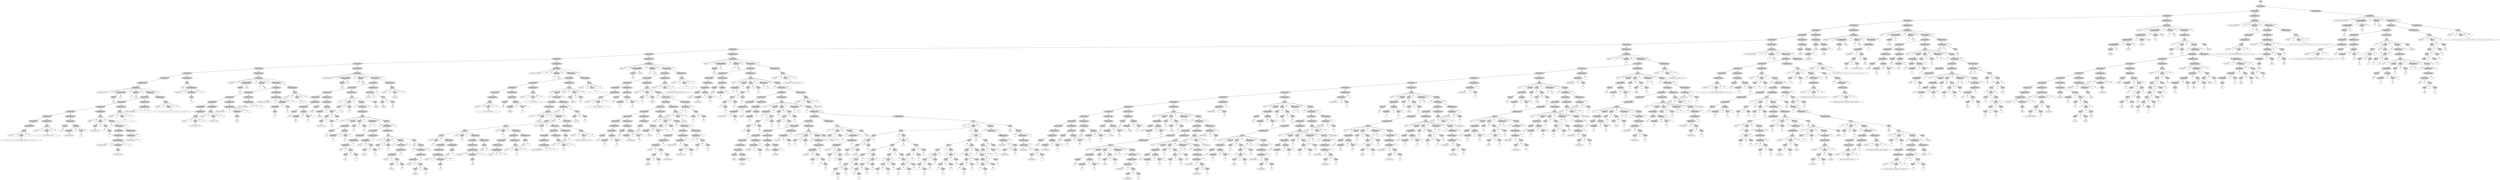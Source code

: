 digraph G {
n3054[label="ini", style=filled];
n3053[label="Instrucciones", style=filled];
n2905[label="Instrucciones", style=filled];
n2852[label="Instrucciones", style=filled];
n2606[label="Instrucciones", style=filled];
n2437[label="Instrucciones", style=filled];
n2406[label="Instrucciones", style=filled];
n2397[label="Instrucciones", style=filled];
n2388[label="Instrucciones", style=filled];
n2063[label="Instrucciones", style=filled];
n1204[label="Instrucciones", style=filled];
n744[label="Instrucciones", style=filled];
n563[label="Instrucciones", style=filled];
n370[label="Instrucciones", style=filled];
n187[label="Instrucciones", style=filled];
n114[label="Instrucciones", style=filled];
n102[label="Instrucciones", style=filled];
n101[label="TipoInstruccion", style=filled];
n100[label="FuncMetod", style=filled];
n95[label="FactorialIterativo"];
n96[label="("];
n3[label="ListaParametros", style=filled];
n1[label="TipoVar", style=filled];
n0[label="Int"];
n2[label="n2"];
n97[label=")"];
n6[label="TipoFunc", style=filled];
n4[label=":"];
n5[label="void"];
n98[label="{"];
n94[label="Instrucciones", style=filled];
n85[label="Instrucciones", style=filled];
n78[label="Instrucciones", style=filled];
n69[label="Instrucciones", style=filled];
n36[label="Instrucciones", style=filled];
n24[label="Instrucciones", style=filled];
n15[label="Instrucciones", style=filled];
n14[label="TipoInstruccion", style=filled];
n13[label="Print", style=filled];
n9[label="Println"];
n10[label="("];
n8[label="Valor", style=filled];
n7[label="==============Para Calificar Ciclos============="];
n11[label=")"];
n12[label=";"];
n23[label="TipoInstruccion", style=filled];
n22[label="Print", style=filled];
n18[label="Println"];
n19[label="("];
n17[label="Valor", style=filled];
n16[label="----------------CICLO WHILE Y FOR---------------"];
n20[label=")"];
n21[label=";"];
n35[label="TipoInstruccion", style=filled];
n34[label="Declaraciones", style=filled];
n26[label="TipoVar", style=filled];
n25[label="Int"];
n33[label="Variables", style=filled];
n28[label="Variables2", style=filled];
n27[label="numeroFactorial"];
n31[label="="];
n30[label="Valor", style=filled];
n29[label="n2"];
n32[label=";"];
n68[label="TipoInstruccion", style=filled];
n67[label="Ciclo", style=filled];
n64[label="While"];
n65[label="("];
n44[label="Valor", style=filled];
n38[label="Valor", style=filled];
n37[label="numeroFactorial"];
n43[label=">"];
n42[label="Valor", style=filled];
n41[label="-"];
n40[label="Valor", style=filled];
n39[label="1"];
n66[label=")"];
n63[label="Entorno", style=filled];
n61[label="{"];
n60[label="Instrucciones", style=filled];
n54[label="Instrucciones", style=filled];
n53[label="TipoInstruccion", style=filled];
n52[label="LlamadoFuncion", style=filled];
n48[label="mostrarFactorial"];
n49[label="("];
n47[label="ListaValores", style=filled];
n46[label="Valor", style=filled];
n45[label="numeroFactorial"];
n50[label=")"];
n51[label=";"];
n59[label="TipoInstruccion", style=filled];
n57[label="Inicializacion", style=filled];
n55[label="numeroFactorial"];
n56[label="--"];
n58[label=";"];
n62[label="}"];
n77[label="TipoInstruccion", style=filled];
n76[label="Print", style=filled];
n72[label="Println"];
n73[label="("];
n71[label="Valor", style=filled];
n70[label="------------------------------------------------"];
n74[label=")"];
n75[label=";"];
n84[label="TipoInstruccion", style=filled];
n83[label="LlamadoFuncion", style=filled];
n79[label="SentenciasAnidadas"];
n80[label="("];
n81[label=")"];
n82[label=";"];
n93[label="TipoInstruccion", style=filled];
n92[label="Print", style=filled];
n88[label="Println"];
n89[label="("];
n87[label="Valor", style=filled];
n86[label="======================================"];
n90[label=")"];
n91[label=";"];
n99[label="}"];
n113[label="TipoInstruccion", style=filled];
n112[label="Run", style=filled];
n111[label="Run"];
n110[label="LlamadoFuncion", style=filled];
n106[label="Principal"];
n107[label="("];
n105[label="ListaValores", style=filled];
n104[label="Valor", style=filled];
n103[label="7"];
n108[label=")"];
n109[label=";"];
n186[label="TipoInstruccion", style=filled];
n185[label="FuncMetod", style=filled];
n180[label="Principal"];
n181[label="("];
n118[label="ListaParametros", style=filled];
n116[label="TipoVar", style=filled];
n115[label="Int"];
n117[label="start"];
n182[label=")"];
n121[label="TipoFunc", style=filled];
n119[label=":"];
n120[label="void"];
n183[label="{"];
n179[label="Instrucciones", style=filled];
n170[label="Instrucciones", style=filled];
n156[label="Instrucciones", style=filled];
n149[label="Instrucciones", style=filled];
n139[label="Instrucciones", style=filled];
n130[label="Instrucciones", style=filled];
n129[label="TipoInstruccion", style=filled];
n128[label="Print", style=filled];
n124[label="Println"];
n125[label="("];
n123[label="Valor", style=filled];
n122[label="******ARCHIVO 2*****"];
n126[label=")"];
n127[label=";"];
n138[label="TipoInstruccion", style=filled];
n137[label="Print", style=filled];
n133[label="Println"];
n134[label="("];
n132[label="Valor", style=filled];
n131[label="VALOR: 15 PTS"];
n135[label=")"];
n136[label=";"];
n148[label="TipoInstruccion", style=filled];
n147[label="LlamadoFuncion", style=filled];
n143[label="FactorialIterativo"];
n144[label="("];
n142[label="ListaValores", style=filled];
n141[label="Valor", style=filled];
n140[label="start"];
n145[label=")"];
n146[label=";"];
n155[label="TipoInstruccion", style=filled];
n154[label="LlamadoFuncion", style=filled];
n150[label="RecursividadBasica"];
n151[label="("];
n152[label=")"];
n153[label=";"];
n169[label="TipoInstruccion", style=filled];
n168[label="LlamadoFuncion", style=filled];
n164[label="multiPlicacionPorSumas"];
n165[label="("];
n163[label="ListaValores", style=filled];
n159[label="ListaValores", style=filled];
n158[label="Valor", style=filled];
n157[label="7"];
n162[label=","];
n161[label="Valor", style=filled];
n160[label="9"];
n166[label=")"];
n167[label=";"];
n178[label="TipoInstruccion", style=filled];
n177[label="Print", style=filled];
n173[label="Println"];
n174[label="("];
n172[label="Valor", style=filled];
n171[label="**************"];
n175[label=")"];
n176[label=";"];
n184[label="}"];
n369[label="TipoInstruccion", style=filled];
n368[label="FuncMetod", style=filled];
n363[label="mostrarFactorial"];
n364[label="("];
n191[label="ListaParametros", style=filled];
n189[label="TipoVar", style=filled];
n188[label="Int"];
n190[label="n2"];
n365[label=")"];
n194[label="TipoFunc", style=filled];
n192[label=":"];
n193[label="void"];
n366[label="{"];
n362[label="Instrucciones", style=filled];
n353[label="Instrucciones", style=filled];
n341[label="Instrucciones", style=filled];
n226[label="Instrucciones", style=filled];
n206[label="Instrucciones", style=filled];
n205[label="TipoInstruccion", style=filled];
n204[label="Declaraciones", style=filled];
n196[label="TipoVar", style=filled];
n195[label="Int"];
n203[label="Variables", style=filled];
n198[label="Variables2", style=filled];
n197[label="fact"];
n201[label="="];
n200[label="Valor", style=filled];
n199[label="1"];
n202[label=";"];
n225[label="TipoInstruccion", style=filled];
n224[label="Declaraciones", style=filled];
n208[label="TipoVar", style=filled];
n207[label="String"];
n223[label="Variables", style=filled];
n210[label="Variables2", style=filled];
n209[label="cadena1"];
n221[label="="];
n220[label="Valor", style=filled];
n216[label="Valor", style=filled];
n212[label="Valor", style=filled];
n211[label="El factorial de: "];
n215[label="+"];
n214[label="Valor", style=filled];
n213[label="n2"];
n219[label="+"];
n218[label="Valor", style=filled];
n217[label=" = "];
n222[label=";"];
n340[label="TipoInstruccion", style=filled];
n339[label="If", style=filled];
n336[label="If"];
n337[label="("];
n232[label="Valor", style=filled];
n228[label="Valor", style=filled];
n227[label="n2"];
n231[label="!="];
n230[label="Valor", style=filled];
n229[label="0"];
n338[label=")"];
n333[label="Entorno", style=filled];
n331[label="{"];
n330[label="Instrucciones", style=filled];
n329[label="TipoInstruccion", style=filled];
n328[label="Ciclo", style=filled];
n324[label="For"];
n325[label="("];
n243[label="Param1", style=filled];
n242[label="Declaraciones", style=filled];
n234[label="TipoVar", style=filled];
n233[label="Int"];
n241[label="Variables", style=filled];
n236[label="Variables2", style=filled];
n235[label="i"];
n239[label="="];
n238[label="Valor", style=filled];
n237[label="n2"];
n240[label=";"];
n249[label="Valor", style=filled];
n245[label="Valor", style=filled];
n244[label="i"];
n248[label=">"];
n247[label="Valor", style=filled];
n246[label="0"];
n326[label=";"];
n252[label="Inicializacion", style=filled];
n250[label="i"];
n251[label="--"];
n327[label=")"];
n323[label="Entorno", style=filled];
n321[label="{"];
n320[label="Instrucciones", style=filled];
n276[label="Instrucciones", style=filled];
n264[label="Instrucciones", style=filled];
n263[label="TipoInstruccion", style=filled];
n261[label="Inicializacion", style=filled];
n259[label="fact"];
n260[label="="];
n258[label="Valor", style=filled];
n254[label="Valor", style=filled];
n253[label="fact"];
n257[label="*"];
n256[label="Valor", style=filled];
n255[label="i"];
n262[label=";"];
n275[label="TipoInstruccion", style=filled];
n273[label="Inicializacion", style=filled];
n271[label="cadena1"];
n272[label="="];
n270[label="Valor", style=filled];
n266[label="Valor", style=filled];
n265[label="cadena1"];
n269[label="+"];
n268[label="Valor", style=filled];
n267[label="i"];
n274[label=";"];
n319[label="TipoInstruccion", style=filled];
n318[label="If", style=filled];
n315[label="If"];
n316[label="("];
n282[label="Valor", style=filled];
n278[label="Valor", style=filled];
n277[label="i"];
n281[label=">"];
n280[label="Valor", style=filled];
n279[label="1"];
n317[label=")"];
n297[label="Entorno", style=filled];
n295[label="{"];
n294[label="Instrucciones", style=filled];
n293[label="TipoInstruccion", style=filled];
n291[label="Inicializacion", style=filled];
n289[label="cadena1"];
n290[label="="];
n288[label="Valor", style=filled];
n284[label="Valor", style=filled];
n283[label="cadena1"];
n287[label="+"];
n286[label="Valor", style=filled];
n285[label=" * "];
n292[label=";"];
n296[label="}"];
n314[label="Else", style=filled];
n313[label="Else"];
n312[label="Entorno", style=filled];
n310[label="{"];
n309[label="Instrucciones", style=filled];
n308[label="TipoInstruccion", style=filled];
n306[label="Inicializacion", style=filled];
n304[label="cadena1"];
n305[label="="];
n303[label="Valor", style=filled];
n299[label="Valor", style=filled];
n298[label="cadena1"];
n302[label="+"];
n301[label="Valor", style=filled];
n300[label=" = "];
n307[label=";"];
n311[label="}"];
n322[label="}"];
n332[label="}"];
n334[label="Else", style=filled];
n335[label="Epsilon"];
n352[label="TipoInstruccion", style=filled];
n350[label="Inicializacion", style=filled];
n348[label="cadena1"];
n349[label="="];
n347[label="Valor", style=filled];
n343[label="Valor", style=filled];
n342[label="cadena1"];
n346[label="+"];
n345[label="Valor", style=filled];
n344[label="fact"];
n351[label=";"];
n361[label="TipoInstruccion", style=filled];
n360[label="Print", style=filled];
n356[label="Println"];
n357[label="("];
n355[label="Valor", style=filled];
n354[label="cadena1"];
n358[label=")"];
n359[label=";"];
n367[label="}"];
n562[label="TipoInstruccion", style=filled];
n561[label="FuncMetod", style=filled];
n556[label="SentenciasAnidadas"];
n557[label="("];
n558[label=")"];
n373[label="TipoFunc", style=filled];
n371[label=":"];
n372[label="void"];
n559[label="{"];
n555[label="Instrucciones", style=filled];
n546[label="Instrucciones", style=filled];
n403[label="Instrucciones", style=filled];
n394[label="Instrucciones", style=filled];
n382[label="Instrucciones", style=filled];
n381[label="TipoInstruccion", style=filled];
n380[label="Print", style=filled];
n376[label="Println"];
n377[label="("];
n375[label="Valor", style=filled];
n374[label="-----------------CICLO DO WHILE-----------------"];
n378[label=")"];
n379[label=";"];
n393[label="TipoInstruccion", style=filled];
n392[label="Declaraciones", style=filled];
n384[label="TipoVar", style=filled];
n383[label="Int"];
n391[label="Variables", style=filled];
n386[label="Variables2", style=filled];
n385[label="numero1"];
n389[label="="];
n388[label="Valor", style=filled];
n387[label="0"];
n390[label=";"];
n402[label="TipoInstruccion", style=filled];
n401[label="Print", style=filled];
n397[label="Println"];
n398[label="("];
n396[label="Valor", style=filled];
n395[label="-------------------SWITCH CASE------------------"];
n399[label=")"];
n400[label=";"];
n545[label="TipoInstruccion", style=filled];
n544[label="Ciclo", style=filled];
n539[label="Do"];
n532[label="Entorno", style=filled];
n530[label="{"];
n529[label="Instrucciones", style=filled];
n517[label="Instrucciones", style=filled];
n516[label="TipoInstruccion", style=filled];
n515[label="Switch", style=filled];
n510[label="Switch"];
n511[label="("];
n405[label="Valor", style=filled];
n404[label="numero1"];
n512[label=")"];
n513[label="{"];
n509[label="EntornoS", style=filled];
n497[label="Casos", style=filled];
n471[label="Casos", style=filled];
n445[label="Casos", style=filled];
n425[label="Casos", style=filled];
n423[label="Case"];
n407[label="Valor", style=filled];
n406[label="0"];
n424[label=":"];
n422[label="Instrucciones", style=filled];
n417[label="Instrucciones", style=filled];
n416[label="TipoInstruccion", style=filled];
n415[label="LlamadoFuncion", style=filled];
n411[label="figura0"];
n412[label="("];
n410[label="ListaValores", style=filled];
n409[label="Valor", style=filled];
n408[label="8"];
n413[label=")"];
n414[label=";"];
n421[label="TipoInstruccion", style=filled];
n420[label="Break", style=filled];
n418[label="Break"];
n419[label=";"];
n443[label="Case"];
n427[label="Valor", style=filled];
n426[label="1"];
n444[label=":"];
n442[label="Instrucciones", style=filled];
n437[label="Instrucciones", style=filled];
n436[label="TipoInstruccion", style=filled];
n435[label="LlamadoFuncion", style=filled];
n431[label="figura1"];
n432[label="("];
n430[label="ListaValores", style=filled];
n429[label="Valor", style=filled];
n428[label="10"];
n433[label=")"];
n434[label=";"];
n441[label="TipoInstruccion", style=filled];
n440[label="Break", style=filled];
n438[label="Break"];
n439[label=";"];
n469[label="Case"];
n447[label="Valor", style=filled];
n446[label="2"];
n470[label=":"];
n468[label="Instrucciones", style=filled];
n463[label="Instrucciones", style=filled];
n454[label="Instrucciones", style=filled];
n453[label="TipoInstruccion", style=filled];
n452[label="LlamadoFuncion", style=filled];
n448[label="figura2"];
n449[label="("];
n450[label=")"];
n451[label=";"];
n462[label="TipoInstruccion", style=filled];
n461[label="Print", style=filled];
n457[label="Print"];
n458[label="("];
n456[label="Valor", style=filled];
n455[label=""];
n459[label=")"];
n460[label=";"];
n467[label="TipoInstruccion", style=filled];
n466[label="Break", style=filled];
n464[label="Break"];
n465[label=";"];
n495[label="Case"];
n473[label="Valor", style=filled];
n472[label="3"];
n496[label=":"];
n494[label="Instrucciones", style=filled];
n489[label="Instrucciones", style=filled];
n480[label="Instrucciones", style=filled];
n479[label="TipoInstruccion", style=filled];
n478[label="LlamadoFuncion", style=filled];
n474[label="ciclosContinueBreak"];
n475[label="("];
n476[label=")"];
n477[label=";"];
n488[label="TipoInstruccion", style=filled];
n487[label="Print", style=filled];
n483[label="Print"];
n484[label="("];
n482[label="Valor", style=filled];
n481[label=""];
n485[label=")"];
n486[label=";"];
n493[label="TipoInstruccion", style=filled];
n492[label="Break", style=filled];
n490[label="Break"];
n491[label=";"];
n507[label="Default"];
n508[label=":"];
n506[label="Instrucciones", style=filled];
n505[label="TipoInstruccion", style=filled];
n504[label="Print", style=filled];
n500[label="Println"];
n501[label="("];
n499[label="Valor", style=filled];
n498[label="Esto se va a imprimir 2 veces :3"];
n502[label=")"];
n503[label=";"];
n514[label="}"];
n528[label="TipoInstruccion", style=filled];
n526[label="Inicializacion", style=filled];
n524[label="numero1"];
n525[label="="];
n523[label="Valor", style=filled];
n519[label="Valor", style=filled];
n518[label="numero1"];
n522[label="+"];
n521[label="Valor", style=filled];
n520[label="1"];
n527[label=";"];
n531[label="}"];
n540[label="While"];
n541[label="("];
n538[label="Valor", style=filled];
n534[label="Valor", style=filled];
n533[label="numero1"];
n537[label="<"];
n536[label="Valor", style=filled];
n535[label="6"];
n542[label=")"];
n543[label=";"];
n554[label="TipoInstruccion", style=filled];
n553[label="Print", style=filled];
n549[label="Println"];
n550[label="("];
n548[label="Valor", style=filled];
n547[label="------------------------------------------------"];
n551[label=")"];
n552[label=";"];
n560[label="}"];
n743[label="TipoInstruccion", style=filled];
n742[label="FuncMetod", style=filled];
n737[label="figura0"];
n738[label="("];
n567[label="ListaParametros", style=filled];
n565[label="TipoVar", style=filled];
n564[label="Int"];
n566[label="numero"];
n739[label=")"];
n570[label="TipoFunc", style=filled];
n568[label=":"];
n569[label="void"];
n740[label="{"];
n736[label="Instrucciones", style=filled];
n727[label="Instrucciones", style=filled];
n718[label="Instrucciones", style=filled];
n591[label="Instrucciones", style=filled];
n579[label="Instrucciones", style=filled];
n578[label="TipoInstruccion", style=filled];
n577[label="Print", style=filled];
n573[label="Println"];
n574[label="("];
n572[label="Valor", style=filled];
n571[label="-----------------WHILE ANIDADO------------------"];
n575[label=")"];
n576[label=";"];
n590[label="TipoInstruccion", style=filled];
n589[label="Declaraciones", style=filled];
n581[label="TipoVar", style=filled];
n580[label="Int"];
n588[label="Variables", style=filled];
n583[label="Variables2", style=filled];
n582[label="i"];
n586[label="="];
n585[label="Valor", style=filled];
n584[label="0"];
n587[label=";"];
n717[label="TipoInstruccion", style=filled];
n716[label="Ciclo", style=filled];
n713[label="While"];
n714[label="("];
n597[label="Valor", style=filled];
n593[label="Valor", style=filled];
n592[label="i"];
n596[label="<"];
n595[label="Valor", style=filled];
n594[label="numero"];
n715[label=")"];
n712[label="Entorno", style=filled];
n710[label="{"];
n709[label="Instrucciones", style=filled];
n697[label="Instrucciones", style=filled];
n688[label="Instrucciones", style=filled];
n633[label="Instrucciones", style=filled];
n621[label="Instrucciones", style=filled];
n609[label="Instrucciones", style=filled];
n608[label="TipoInstruccion", style=filled];
n607[label="Declaraciones", style=filled];
n599[label="TipoVar", style=filled];
n598[label="Int"];
n606[label="Variables", style=filled];
n601[label="Variables2", style=filled];
n600[label="j"];
n604[label="="];
n603[label="Valor", style=filled];
n602[label="0"];
n605[label=";"];
n620[label="TipoInstruccion", style=filled];
n619[label="Declaraciones", style=filled];
n611[label="TipoVar", style=filled];
n610[label="Int"];
n618[label="Variables", style=filled];
n613[label="Variables2", style=filled];
n612[label="numeroMostrar"];
n616[label="="];
n615[label="Valor", style=filled];
n614[label="1"];
n617[label=";"];
n632[label="TipoInstruccion", style=filled];
n631[label="Declaraciones", style=filled];
n623[label="TipoVar", style=filled];
n622[label="String"];
n630[label="Variables", style=filled];
n625[label="Variables2", style=filled];
n624[label="unaFila"];
n628[label="="];
n627[label="Valor", style=filled];
n626[label=""];
n629[label=";"];
n687[label="TipoInstruccion", style=filled];
n686[label="Ciclo", style=filled];
n683[label="While"];
n684[label="("];
n639[label="Valor", style=filled];
n635[label="Valor", style=filled];
n634[label="j"];
n638[label="<="];
n637[label="Valor", style=filled];
n636[label="i"];
n685[label=")"];
n682[label="Entorno", style=filled];
n680[label="{"];
n679[label="Instrucciones", style=filled];
n667[label="Instrucciones", style=filled];
n655[label="Instrucciones", style=filled];
n654[label="TipoInstruccion", style=filled];
n652[label="Inicializacion", style=filled];
n650[label="unaFila"];
n651[label="="];
n649[label="Valor", style=filled];
n645[label="Valor", style=filled];
n641[label="Valor", style=filled];
n640[label="unaFila"];
n644[label="+"];
n643[label="Valor", style=filled];
n642[label=" "];
n648[label="+"];
n647[label="Valor", style=filled];
n646[label="numeroMostrar"];
n653[label=";"];
n666[label="TipoInstruccion", style=filled];
n664[label="Inicializacion", style=filled];
n662[label="numeroMostrar"];
n663[label="="];
n661[label="Valor", style=filled];
n657[label="Valor", style=filled];
n656[label="numeroMostrar"];
n660[label="+"];
n659[label="Valor", style=filled];
n658[label="1"];
n665[label=";"];
n678[label="TipoInstruccion", style=filled];
n676[label="Inicializacion", style=filled];
n674[label="j"];
n675[label="="];
n673[label="Valor", style=filled];
n669[label="Valor", style=filled];
n668[label="j"];
n672[label="+"];
n671[label="Valor", style=filled];
n670[label="1"];
n677[label=";"];
n681[label="}"];
n696[label="TipoInstruccion", style=filled];
n695[label="Print", style=filled];
n691[label="Println"];
n692[label="("];
n690[label="Valor", style=filled];
n689[label="unaFila"];
n693[label=")"];
n694[label=";"];
n708[label="TipoInstruccion", style=filled];
n706[label="Inicializacion", style=filled];
n704[label="i"];
n705[label="="];
n703[label="Valor", style=filled];
n699[label="Valor", style=filled];
n698[label="i"];
n702[label="+"];
n701[label="Valor", style=filled];
n700[label="1"];
n707[label=";"];
n711[label="}"];
n726[label="TipoInstruccion", style=filled];
n725[label="Print", style=filled];
n721[label="Println"];
n722[label="("];
n720[label="Valor", style=filled];
n719[label="Si la figura es un triangulo de numeros + 5 :3"];
n723[label=")"];
n724[label=";"];
n735[label="TipoInstruccion", style=filled];
n734[label="Print", style=filled];
n730[label="Println"];
n731[label="("];
n729[label="Valor", style=filled];
n728[label="------------------------------------------------"];
n732[label=")"];
n733[label=";"];
n741[label="}"];
n1203[label="TipoInstruccion", style=filled];
n1202[label="FuncMetod", style=filled];
n1197[label="figura1"];
n1198[label="("];
n748[label="ListaParametros", style=filled];
n746[label="TipoVar", style=filled];
n745[label="Int"];
n747[label="n"];
n1199[label=")"];
n751[label="TipoFunc", style=filled];
n749[label=":"];
n750[label="void"];
n1200[label="{"];
n1196[label="Instrucciones", style=filled];
n1187[label="Instrucciones", style=filled];
n772[label="Instrucciones", style=filled];
n763[label="Instrucciones", style=filled];
n762[label="TipoInstruccion", style=filled];
n761[label="Declaraciones", style=filled];
n753[label="TipoVar", style=filled];
n752[label="String"];
n760[label="Variables", style=filled];
n755[label="Variables2", style=filled];
n754[label="cadenaFigura"];
n758[label="="];
n757[label="Valor", style=filled];
n756[label=""];
n759[label=";"];
n771[label="TipoInstruccion", style=filled];
n770[label="Declaraciones", style=filled];
n765[label="TipoVar", style=filled];
n764[label="Double"];
n769[label="Variables", style=filled];
n767[label="Variables2", style=filled];
n766[label="i"];
n768[label=";"];
n1186[label="TipoInstruccion", style=filled];
n1185[label="Ciclo", style=filled];
n1181[label="For"];
n1182[label="("];
n789[label="Param1", style=filled];
n787[label="Inicializacion", style=filled];
n785[label="i"];
n786[label="="];
n784[label="Valor", style=filled];
n780[label="Valor", style=filled];
n776[label="Valor", style=filled];
n775[label="-"];
n774[label="Valor", style=filled];
n773[label="3"];
n779[label="*"];
n778[label="Valor", style=filled];
n777[label="n"];
n783[label="/"];
n782[label="Valor", style=filled];
n781[label="2"];
n788[label=";"];
n795[label="Valor", style=filled];
n791[label="Valor", style=filled];
n790[label="i"];
n794[label="<="];
n793[label="Valor", style=filled];
n792[label="n"];
n1183[label=";"];
n798[label="Inicializacion", style=filled];
n796[label="i"];
n797[label="++"];
n1184[label=")"];
n1180[label="Entorno", style=filled];
n1178[label="{"];
n1177[label="Instrucciones", style=filled];
n1168[label="Instrucciones", style=filled];
n815[label="Instrucciones", style=filled];
n806[label="Instrucciones", style=filled];
n805[label="TipoInstruccion", style=filled];
n803[label="Inicializacion", style=filled];
n801[label="cadenaFigura"];
n802[label="="];
n800[label="Valor", style=filled];
n799[label=""];
n804[label=";"];
n814[label="TipoInstruccion", style=filled];
n813[label="Declaraciones", style=filled];
n808[label="TipoVar", style=filled];
n807[label="Double"];
n812[label="Variables", style=filled];
n810[label="Variables2", style=filled];
n809[label="j"];
n811[label=";"];
n1167[label="TipoInstruccion", style=filled];
n1166[label="Ciclo", style=filled];
n1162[label="For"];
n1163[label="("];
n832[label="Param1", style=filled];
n830[label="Inicializacion", style=filled];
n828[label="j"];
n829[label="="];
n827[label="Valor", style=filled];
n823[label="Valor", style=filled];
n819[label="Valor", style=filled];
n818[label="-"];
n817[label="Valor", style=filled];
n816[label="3"];
n822[label="*"];
n821[label="Valor", style=filled];
n820[label="n"];
n826[label="/"];
n825[label="Valor", style=filled];
n824[label="2"];
n831[label=";"];
n846[label="Valor", style=filled];
n834[label="Valor", style=filled];
n833[label="j"];
n845[label="<="];
n844[label="Valor", style=filled];
n840[label="Valor", style=filled];
n836[label="Valor", style=filled];
n835[label="3"];
n839[label="*"];
n838[label="Valor", style=filled];
n837[label="n"];
n843[label="/"];
n842[label="Valor", style=filled];
n841[label="2"];
n1164[label=";"];
n849[label="Inicializacion", style=filled];
n847[label="j"];
n848[label="++"];
n1165[label=")"];
n1161[label="Entorno", style=filled];
n1159[label="{"];
n1158[label="Instrucciones", style=filled];
n945[label="Instrucciones", style=filled];
n914[label="Instrucciones", style=filled];
n883[label="Instrucciones", style=filled];
n875[label="Instrucciones", style=filled];
n866[label="Instrucciones", style=filled];
n858[label="Instrucciones", style=filled];
n857[label="TipoInstruccion", style=filled];
n856[label="Declaraciones", style=filled];
n851[label="TipoVar", style=filled];
n850[label="Double"];
n855[label="Variables", style=filled];
n853[label="Variables2", style=filled];
n852[label="absolutoi"];
n854[label=";"];
n865[label="TipoInstruccion", style=filled];
n863[label="Inicializacion", style=filled];
n861[label="absolutoi"];
n862[label="="];
n860[label="Valor", style=filled];
n859[label="i"];
n864[label=";"];
n874[label="TipoInstruccion", style=filled];
n873[label="Declaraciones", style=filled];
n868[label="TipoVar", style=filled];
n867[label="Double"];
n872[label="Variables", style=filled];
n870[label="Variables2", style=filled];
n869[label="absolutoj"];
n871[label=";"];
n882[label="TipoInstruccion", style=filled];
n880[label="Inicializacion", style=filled];
n878[label="absolutoj"];
n879[label="="];
n877[label="Valor", style=filled];
n876[label="j"];
n881[label=";"];
n913[label="TipoInstruccion", style=filled];
n912[label="If", style=filled];
n909[label="If"];
n910[label="("];
n889[label="Valor", style=filled];
n885[label="Valor", style=filled];
n884[label="i"];
n888[label="<"];
n887[label="Valor", style=filled];
n886[label="0"];
n911[label=")"];
n906[label="Entorno", style=filled];
n904[label="{"];
n903[label="Instrucciones", style=filled];
n902[label="TipoInstruccion", style=filled];
n900[label="Inicializacion", style=filled];
n898[label="absolutoi"];
n899[label="="];
n897[label="Valor", style=filled];
n891[label="Valor", style=filled];
n890[label="i"];
n896[label="*"];
n895[label="Valor", style=filled];
n894[label="-"];
n893[label="Valor", style=filled];
n892[label="1"];
n901[label=";"];
n905[label="}"];
n907[label="Else", style=filled];
n908[label="Epsilon"];
n944[label="TipoInstruccion", style=filled];
n943[label="If", style=filled];
n940[label="If"];
n941[label="("];
n920[label="Valor", style=filled];
n916[label="Valor", style=filled];
n915[label="j"];
n919[label="<"];
n918[label="Valor", style=filled];
n917[label="0"];
n942[label=")"];
n937[label="Entorno", style=filled];
n935[label="{"];
n934[label="Instrucciones", style=filled];
n933[label="TipoInstruccion", style=filled];
n931[label="Inicializacion", style=filled];
n929[label="absolutoj"];
n930[label="="];
n928[label="Valor", style=filled];
n922[label="Valor", style=filled];
n921[label="j"];
n927[label="*"];
n926[label="Valor", style=filled];
n925[label="-"];
n924[label="Valor", style=filled];
n923[label="1"];
n932[label=";"];
n936[label="}"];
n938[label="Else", style=filled];
n939[label="Epsilon"];
n1157[label="TipoInstruccion", style=filled];
n1156[label="If", style=filled];
n1153[label="If"];
n1154[label="("];
n1120[label="Valor", style=filled];
n1037[label="Valor", style=filled];
n958[label="Valor", style=filled];
n956[label="("];
n955[label="Valor", style=filled];
n951[label="Valor", style=filled];
n947[label="Valor", style=filled];
n946[label="absolutoi"];
n950[label="+"];
n949[label="Valor", style=filled];
n948[label="absolutoj"];
n954[label="<"];
n953[label="Valor", style=filled];
n952[label="n"];
n957[label=")"];
n1036[label="||"];
n1035[label="Valor", style=filled];
n1033[label="("];
n1032[label="Valor", style=filled];
n1020[label="Valor", style=filled];
n990[label="Valor", style=filled];
n973[label="Valor", style=filled];
n971[label="("];
n970[label="Valor", style=filled];
n966[label="Valor", style=filled];
n962[label="Valor", style=filled];
n961[label="-"];
n960[label="Valor", style=filled];
n959[label="n"];
n965[label="/"];
n964[label="Valor", style=filled];
n963[label="2"];
n969[label="-"];
n968[label="Valor", style=filled];
n967[label="i"];
n972[label=")"];
n989[label="*"];
n988[label="Valor", style=filled];
n986[label="("];
n985[label="Valor", style=filled];
n981[label="Valor", style=filled];
n977[label="Valor", style=filled];
n976[label="-"];
n975[label="Valor", style=filled];
n974[label="n"];
n980[label="/"];
n979[label="Valor", style=filled];
n978[label="2"];
n984[label="-"];
n983[label="Valor", style=filled];
n982[label="i"];
n987[label=")"];
n1019[label="+"];
n1018[label="Valor", style=filled];
n1003[label="Valor", style=filled];
n1001[label="("];
n1000[label="Valor", style=filled];
n996[label="Valor", style=filled];
n992[label="Valor", style=filled];
n991[label="n"];
n995[label="/"];
n994[label="Valor", style=filled];
n993[label="2"];
n999[label="-"];
n998[label="Valor", style=filled];
n997[label="j"];
n1002[label=")"];
n1017[label="*"];
n1016[label="Valor", style=filled];
n1014[label="("];
n1013[label="Valor", style=filled];
n1009[label="Valor", style=filled];
n1005[label="Valor", style=filled];
n1004[label="n"];
n1008[label="/"];
n1007[label="Valor", style=filled];
n1006[label="2"];
n1012[label="-"];
n1011[label="Valor", style=filled];
n1010[label="j"];
n1015[label=")"];
n1031[label="<="];
n1030[label="Valor", style=filled];
n1026[label="Valor", style=filled];
n1022[label="Valor", style=filled];
n1021[label="n"];
n1025[label="*"];
n1024[label="Valor", style=filled];
n1023[label="n"];
n1029[label="/"];
n1028[label="Valor", style=filled];
n1027[label="2"];
n1034[label=")"];
n1119[label="||"];
n1118[label="Valor", style=filled];
n1116[label="("];
n1115[label="Valor", style=filled];
n1103[label="Valor", style=filled];
n1069[label="Valor", style=filled];
n1052[label="Valor", style=filled];
n1050[label="("];
n1049[label="Valor", style=filled];
n1045[label="Valor", style=filled];
n1041[label="Valor", style=filled];
n1040[label="-"];
n1039[label="Valor", style=filled];
n1038[label="n"];
n1044[label="/"];
n1043[label="Valor", style=filled];
n1042[label="2"];
n1048[label="-"];
n1047[label="Valor", style=filled];
n1046[label="i"];
n1051[label=")"];
n1068[label="*"];
n1067[label="Valor", style=filled];
n1065[label="("];
n1064[label="Valor", style=filled];
n1060[label="Valor", style=filled];
n1056[label="Valor", style=filled];
n1055[label="-"];
n1054[label="Valor", style=filled];
n1053[label="n"];
n1059[label="/"];
n1058[label="Valor", style=filled];
n1057[label="2"];
n1063[label="-"];
n1062[label="Valor", style=filled];
n1061[label="i"];
n1066[label=")"];
n1102[label="+"];
n1101[label="Valor", style=filled];
n1084[label="Valor", style=filled];
n1082[label="("];
n1081[label="Valor", style=filled];
n1077[label="Valor", style=filled];
n1073[label="Valor", style=filled];
n1072[label="-"];
n1071[label="Valor", style=filled];
n1070[label="n"];
n1076[label="/"];
n1075[label="Valor", style=filled];
n1074[label="2"];
n1080[label="-"];
n1079[label="Valor", style=filled];
n1078[label="j"];
n1083[label=")"];
n1100[label="*"];
n1099[label="Valor", style=filled];
n1097[label="("];
n1096[label="Valor", style=filled];
n1092[label="Valor", style=filled];
n1088[label="Valor", style=filled];
n1087[label="-"];
n1086[label="Valor", style=filled];
n1085[label="n"];
n1091[label="/"];
n1090[label="Valor", style=filled];
n1089[label="2"];
n1095[label="-"];
n1094[label="Valor", style=filled];
n1093[label="j"];
n1098[label=")"];
n1114[label="<="];
n1113[label="Valor", style=filled];
n1109[label="Valor", style=filled];
n1105[label="Valor", style=filled];
n1104[label="n"];
n1108[label="*"];
n1107[label="Valor", style=filled];
n1106[label="n"];
n1112[label="/"];
n1111[label="Valor", style=filled];
n1110[label="2"];
n1117[label=")"];
n1155[label=")"];
n1135[label="Entorno", style=filled];
n1133[label="{"];
n1132[label="Instrucciones", style=filled];
n1131[label="TipoInstruccion", style=filled];
n1129[label="Inicializacion", style=filled];
n1127[label="cadenaFigura"];
n1128[label="="];
n1126[label="Valor", style=filled];
n1122[label="Valor", style=filled];
n1121[label="cadenaFigura"];
n1125[label="+"];
n1124[label="Valor", style=filled];
n1123[label="* "];
n1130[label=";"];
n1134[label="}"];
n1152[label="Else", style=filled];
n1151[label="Else"];
n1150[label="Entorno", style=filled];
n1148[label="{"];
n1147[label="Instrucciones", style=filled];
n1146[label="TipoInstruccion", style=filled];
n1144[label="Inicializacion", style=filled];
n1142[label="cadenaFigura"];
n1143[label="="];
n1141[label="Valor", style=filled];
n1137[label="Valor", style=filled];
n1136[label="cadenaFigura"];
n1140[label="+"];
n1139[label="Valor", style=filled];
n1138[label=". "];
n1145[label=";"];
n1149[label="}"];
n1160[label="}"];
n1176[label="TipoInstruccion", style=filled];
n1175[label="Print", style=filled];
n1171[label="Println"];
n1172[label="("];
n1170[label="Valor", style=filled];
n1169[label="cadenaFigura"];
n1173[label=")"];
n1174[label=";"];
n1179[label="}"];
n1195[label="TipoInstruccion", style=filled];
n1194[label="Print", style=filled];
n1190[label="Println"];
n1191[label="("];
n1189[label="Valor", style=filled];
n1188[label="Si la figura es un corazon +10 <3"];
n1192[label=")"];
n1193[label=";"];
n1201[label="}"];
n2062[label="TipoInstruccion", style=filled];
n2061[label="FuncMetod", style=filled];
n2056[label="figura2"];
n2057[label="("];
n2058[label=")"];
n1206[label="TipoFunc", style=filled];
n1205[label="--"];
n2059[label="{"];
n2055[label="Instrucciones", style=filled];
n2046[label="Instrucciones", style=filled];
n1907[label="Instrucciones", style=filled];
n1899[label="Instrucciones", style=filled];
n1745[label="Instrucciones", style=filled];
n1737[label="Instrucciones", style=filled];
n1583[label="Instrucciones", style=filled];
n1575[label="Instrucciones", style=filled];
n1421[label="Instrucciones", style=filled];
n1413[label="Instrucciones", style=filled];
n1266[label="Instrucciones", style=filled];
n1254[label="Instrucciones", style=filled];
n1242[label="Instrucciones", style=filled];
n1230[label="Instrucciones", style=filled];
n1218[label="Instrucciones", style=filled];
n1217[label="TipoInstruccion", style=filled];
n1216[label="Declaraciones", style=filled];
n1208[label="TipoVar", style=filled];
n1207[label="String"];
n1215[label="Variables", style=filled];
n1210[label="Variables2", style=filled];
n1209[label="cadenaFigura"];
n1213[label="="];
n1212[label="Valor", style=filled];
n1211[label=""];
n1214[label=";"];
n1229[label="TipoInstruccion", style=filled];
n1228[label="Declaraciones", style=filled];
n1220[label="TipoVar", style=filled];
n1219[label="String"];
n1227[label="Variables", style=filled];
n1222[label="Variables2", style=filled];
n1221[label="c"];
n1225[label="="];
n1224[label="Valor", style=filled];
n1223[label="* "];
n1226[label=";"];
n1241[label="TipoInstruccion", style=filled];
n1240[label="Declaraciones", style=filled];
n1232[label="TipoVar", style=filled];
n1231[label="String"];
n1239[label="Variables", style=filled];
n1234[label="Variables2", style=filled];
n1233[label="b"];
n1237[label="="];
n1236[label="Valor", style=filled];
n1235[label="  "];
n1238[label=";"];
n1253[label="TipoInstruccion", style=filled];
n1252[label="Declaraciones", style=filled];
n1244[label="TipoVar", style=filled];
n1243[label="Int"];
n1251[label="Variables", style=filled];
n1246[label="Variables2", style=filled];
n1245[label="altura"];
n1249[label="="];
n1248[label="Valor", style=filled];
n1247[label="10"];
n1250[label=";"];
n1265[label="TipoInstruccion", style=filled];
n1264[label="Declaraciones", style=filled];
n1256[label="TipoVar", style=filled];
n1255[label="Int"];
n1263[label="Variables", style=filled];
n1258[label="Variables2", style=filled];
n1257[label="ancho"];
n1261[label="="];
n1260[label="Valor", style=filled];
n1259[label="1"];
n1262[label=";"];
n1412[label="TipoInstruccion", style=filled];
n1411[label="Ciclo", style=filled];
n1407[label="For"];
n1408[label="("];
n1277[label="Param1", style=filled];
n1276[label="Declaraciones", style=filled];
n1268[label="TipoVar", style=filled];
n1267[label="Int"];
n1275[label="Variables", style=filled];
n1270[label="Variables2", style=filled];
n1269[label="i"];
n1273[label="="];
n1272[label="Valor", style=filled];
n1271[label="0"];
n1274[label=";"];
n1287[label="Valor", style=filled];
n1279[label="Valor", style=filled];
n1278[label="i"];
n1286[label="<"];
n1285[label="Valor", style=filled];
n1281[label="Valor", style=filled];
n1280[label="altura"];
n1284[label="/"];
n1283[label="Valor", style=filled];
n1282[label="4"];
n1409[label=";"];
n1290[label="Inicializacion", style=filled];
n1288[label="i"];
n1289[label="++"];
n1410[label=")"];
n1406[label="Entorno", style=filled];
n1404[label="{"];
n1403[label="Instrucciones", style=filled];
n1395[label="Instrucciones", style=filled];
n1386[label="Instrucciones", style=filled];
n1336[label="Instrucciones", style=filled];
n1335[label="TipoInstruccion", style=filled];
n1334[label="Ciclo", style=filled];
n1330[label="For"];
n1331[label="("];
n1301[label="Param1", style=filled];
n1300[label="Declaraciones", style=filled];
n1292[label="TipoVar", style=filled];
n1291[label="Int"];
n1299[label="Variables", style=filled];
n1294[label="Variables2", style=filled];
n1293[label="k"];
n1297[label="="];
n1296[label="Valor", style=filled];
n1295[label="0"];
n1298[label=";"];
n1311[label="Valor", style=filled];
n1303[label="Valor", style=filled];
n1302[label="k"];
n1310[label="<"];
n1309[label="Valor", style=filled];
n1305[label="Valor", style=filled];
n1304[label="altura"];
n1308[label="-"];
n1307[label="Valor", style=filled];
n1306[label="i"];
n1332[label=";"];
n1314[label="Inicializacion", style=filled];
n1312[label="k"];
n1313[label="++"];
n1333[label=")"];
n1329[label="Entorno", style=filled];
n1327[label="{"];
n1326[label="Instrucciones", style=filled];
n1325[label="TipoInstruccion", style=filled];
n1323[label="Inicializacion", style=filled];
n1321[label="cadenaFigura"];
n1322[label="="];
n1320[label="Valor", style=filled];
n1316[label="Valor", style=filled];
n1315[label="cadenaFigura"];
n1319[label="+"];
n1318[label="Valor", style=filled];
n1317[label="b"];
n1324[label=";"];
n1328[label="}"];
n1385[label="TipoInstruccion", style=filled];
n1384[label="Ciclo", style=filled];
n1380[label="For"];
n1381[label="("];
n1347[label="Param1", style=filled];
n1346[label="Declaraciones", style=filled];
n1338[label="TipoVar", style=filled];
n1337[label="Int"];
n1345[label="Variables", style=filled];
n1340[label="Variables2", style=filled];
n1339[label="j"];
n1343[label="="];
n1342[label="Valor", style=filled];
n1341[label="0"];
n1344[label=";"];
n1361[label="Valor", style=filled];
n1349[label="Valor", style=filled];
n1348[label="j"];
n1360[label="<"];
n1359[label="Valor", style=filled];
n1355[label="Valor", style=filled];
n1351[label="Valor", style=filled];
n1350[label="i"];
n1354[label="*"];
n1353[label="Valor", style=filled];
n1352[label="2"];
n1358[label="+"];
n1357[label="Valor", style=filled];
n1356[label="ancho"];
n1382[label=";"];
n1364[label="Inicializacion", style=filled];
n1362[label="j"];
n1363[label="++"];
n1383[label=")"];
n1379[label="Entorno", style=filled];
n1377[label="{"];
n1376[label="Instrucciones", style=filled];
n1375[label="TipoInstruccion", style=filled];
n1373[label="Inicializacion", style=filled];
n1371[label="cadenaFigura"];
n1372[label="="];
n1370[label="Valor", style=filled];
n1366[label="Valor", style=filled];
n1365[label="cadenaFigura"];
n1369[label="+"];
n1368[label="Valor", style=filled];
n1367[label="c"];
n1374[label=";"];
n1378[label="}"];
n1394[label="TipoInstruccion", style=filled];
n1393[label="Print", style=filled];
n1389[label="Println"];
n1390[label="("];
n1388[label="Valor", style=filled];
n1387[label="cadenaFigura"];
n1391[label=")"];
n1392[label=";"];
n1402[label="TipoInstruccion", style=filled];
n1400[label="Inicializacion", style=filled];
n1398[label="cadenaFigura"];
n1399[label="="];
n1397[label="Valor", style=filled];
n1396[label=""];
n1401[label=";"];
n1405[label="}"];
n1420[label="TipoInstruccion", style=filled];
n1418[label="Inicializacion", style=filled];
n1416[label="cadenaFigura"];
n1417[label="="];
n1415[label="Valor", style=filled];
n1414[label=""];
n1419[label=";"];
n1574[label="TipoInstruccion", style=filled];
n1573[label="Ciclo", style=filled];
n1569[label="For"];
n1570[label="("];
n1432[label="Param1", style=filled];
n1431[label="Declaraciones", style=filled];
n1423[label="TipoVar", style=filled];
n1422[label="Int"];
n1430[label="Variables", style=filled];
n1425[label="Variables2", style=filled];
n1424[label="i"];
n1428[label="="];
n1427[label="Valor", style=filled];
n1426[label="0"];
n1429[label=";"];
n1442[label="Valor", style=filled];
n1434[label="Valor", style=filled];
n1433[label="i"];
n1441[label="<"];
n1440[label="Valor", style=filled];
n1436[label="Valor", style=filled];
n1435[label="altura"];
n1439[label="/"];
n1438[label="Valor", style=filled];
n1437[label="4"];
n1571[label=";"];
n1445[label="Inicializacion", style=filled];
n1443[label="i"];
n1444[label="++"];
n1572[label=")"];
n1568[label="Entorno", style=filled];
n1566[label="{"];
n1565[label="Instrucciones", style=filled];
n1557[label="Instrucciones", style=filled];
n1548[label="Instrucciones", style=filled];
n1498[label="Instrucciones", style=filled];
n1497[label="TipoInstruccion", style=filled];
n1496[label="Ciclo", style=filled];
n1492[label="For"];
n1493[label="("];
n1456[label="Param1", style=filled];
n1455[label="Declaraciones", style=filled];
n1447[label="TipoVar", style=filled];
n1446[label="Int"];
n1454[label="Variables", style=filled];
n1449[label="Variables2", style=filled];
n1448[label="k"];
n1452[label="="];
n1451[label="Valor", style=filled];
n1450[label="0"];
n1453[label=";"];
n1473[label="Valor", style=filled];
n1458[label="Valor", style=filled];
n1457[label="k"];
n1472[label="<"];
n1471[label="Valor", style=filled];
n1467[label="Valor", style=filled];
n1465[label="("];
n1464[label="Valor", style=filled];
n1460[label="Valor", style=filled];
n1459[label="altura"];
n1463[label="-"];
n1462[label="Valor", style=filled];
n1461[label="i"];
n1466[label=")"];
n1470[label="-"];
n1469[label="Valor", style=filled];
n1468[label="2"];
n1494[label=";"];
n1476[label="Inicializacion", style=filled];
n1474[label="k"];
n1475[label="++"];
n1495[label=")"];
n1491[label="Entorno", style=filled];
n1489[label="{"];
n1488[label="Instrucciones", style=filled];
n1487[label="TipoInstruccion", style=filled];
n1485[label="Inicializacion", style=filled];
n1483[label="cadenaFigura"];
n1484[label="="];
n1482[label="Valor", style=filled];
n1478[label="Valor", style=filled];
n1477[label="cadenaFigura"];
n1481[label="+"];
n1480[label="Valor", style=filled];
n1479[label="b"];
n1486[label=";"];
n1490[label="}"];
n1547[label="TipoInstruccion", style=filled];
n1546[label="Ciclo", style=filled];
n1542[label="For"];
n1543[label="("];
n1509[label="Param1", style=filled];
n1508[label="Declaraciones", style=filled];
n1500[label="TipoVar", style=filled];
n1499[label="Int"];
n1507[label="Variables", style=filled];
n1502[label="Variables2", style=filled];
n1501[label="j"];
n1505[label="="];
n1504[label="Valor", style=filled];
n1503[label="0"];
n1506[label=";"];
n1523[label="Valor", style=filled];
n1511[label="Valor", style=filled];
n1510[label="j"];
n1522[label="<"];
n1521[label="Valor", style=filled];
n1517[label="Valor", style=filled];
n1513[label="Valor", style=filled];
n1512[label="i"];
n1516[label="*"];
n1515[label="Valor", style=filled];
n1514[label="2"];
n1520[label="+"];
n1519[label="Valor", style=filled];
n1518[label="5"];
n1544[label=";"];
n1526[label="Inicializacion", style=filled];
n1524[label="j"];
n1525[label="++"];
n1545[label=")"];
n1541[label="Entorno", style=filled];
n1539[label="{"];
n1538[label="Instrucciones", style=filled];
n1537[label="TipoInstruccion", style=filled];
n1535[label="Inicializacion", style=filled];
n1533[label="cadenaFigura"];
n1534[label="="];
n1532[label="Valor", style=filled];
n1528[label="Valor", style=filled];
n1527[label="cadenaFigura"];
n1531[label="+"];
n1530[label="Valor", style=filled];
n1529[label="c"];
n1536[label=";"];
n1540[label="}"];
n1556[label="TipoInstruccion", style=filled];
n1555[label="Print", style=filled];
n1551[label="Println"];
n1552[label="("];
n1550[label="Valor", style=filled];
n1549[label="cadenaFigura"];
n1553[label=")"];
n1554[label=";"];
n1564[label="TipoInstruccion", style=filled];
n1562[label="Inicializacion", style=filled];
n1560[label="cadenaFigura"];
n1561[label="="];
n1559[label="Valor", style=filled];
n1558[label=""];
n1563[label=";"];
n1567[label="}"];
n1582[label="TipoInstruccion", style=filled];
n1580[label="Inicializacion", style=filled];
n1578[label="cadenaFigura"];
n1579[label="="];
n1577[label="Valor", style=filled];
n1576[label=""];
n1581[label=";"];
n1736[label="TipoInstruccion", style=filled];
n1735[label="Ciclo", style=filled];
n1731[label="For"];
n1732[label="("];
n1594[label="Param1", style=filled];
n1593[label="Declaraciones", style=filled];
n1585[label="TipoVar", style=filled];
n1584[label="Int"];
n1592[label="Variables", style=filled];
n1587[label="Variables2", style=filled];
n1586[label="i"];
n1590[label="="];
n1589[label="Valor", style=filled];
n1588[label="0"];
n1591[label=";"];
n1604[label="Valor", style=filled];
n1596[label="Valor", style=filled];
n1595[label="i"];
n1603[label="<"];
n1602[label="Valor", style=filled];
n1598[label="Valor", style=filled];
n1597[label="altura"];
n1601[label="/"];
n1600[label="Valor", style=filled];
n1599[label="4"];
n1733[label=";"];
n1607[label="Inicializacion", style=filled];
n1605[label="i"];
n1606[label="++"];
n1734[label=")"];
n1730[label="Entorno", style=filled];
n1728[label="{"];
n1727[label="Instrucciones", style=filled];
n1719[label="Instrucciones", style=filled];
n1710[label="Instrucciones", style=filled];
n1660[label="Instrucciones", style=filled];
n1659[label="TipoInstruccion", style=filled];
n1658[label="Ciclo", style=filled];
n1654[label="For"];
n1655[label="("];
n1618[label="Param1", style=filled];
n1617[label="Declaraciones", style=filled];
n1609[label="TipoVar", style=filled];
n1608[label="Int"];
n1616[label="Variables", style=filled];
n1611[label="Variables2", style=filled];
n1610[label="k"];
n1614[label="="];
n1613[label="Valor", style=filled];
n1612[label="0"];
n1615[label=";"];
n1635[label="Valor", style=filled];
n1620[label="Valor", style=filled];
n1619[label="k"];
n1634[label="<"];
n1633[label="Valor", style=filled];
n1629[label="Valor", style=filled];
n1627[label="("];
n1626[label="Valor", style=filled];
n1622[label="Valor", style=filled];
n1621[label="altura"];
n1625[label="-"];
n1624[label="Valor", style=filled];
n1623[label="i"];
n1628[label=")"];
n1632[label="-"];
n1631[label="Valor", style=filled];
n1630[label="4"];
n1656[label=";"];
n1638[label="Inicializacion", style=filled];
n1636[label="k"];
n1637[label="++"];
n1657[label=")"];
n1653[label="Entorno", style=filled];
n1651[label="{"];
n1650[label="Instrucciones", style=filled];
n1649[label="TipoInstruccion", style=filled];
n1647[label="Inicializacion", style=filled];
n1645[label="cadenaFigura"];
n1646[label="="];
n1644[label="Valor", style=filled];
n1640[label="Valor", style=filled];
n1639[label="cadenaFigura"];
n1643[label="+"];
n1642[label="Valor", style=filled];
n1641[label="b"];
n1648[label=";"];
n1652[label="}"];
n1709[label="TipoInstruccion", style=filled];
n1708[label="Ciclo", style=filled];
n1704[label="For"];
n1705[label="("];
n1671[label="Param1", style=filled];
n1670[label="Declaraciones", style=filled];
n1662[label="TipoVar", style=filled];
n1661[label="Int"];
n1669[label="Variables", style=filled];
n1664[label="Variables2", style=filled];
n1663[label="j"];
n1667[label="="];
n1666[label="Valor", style=filled];
n1665[label="0"];
n1668[label=";"];
n1685[label="Valor", style=filled];
n1673[label="Valor", style=filled];
n1672[label="j"];
n1684[label="<"];
n1683[label="Valor", style=filled];
n1679[label="Valor", style=filled];
n1675[label="Valor", style=filled];
n1674[label="i"];
n1678[label="*"];
n1677[label="Valor", style=filled];
n1676[label="2"];
n1682[label="+"];
n1681[label="Valor", style=filled];
n1680[label="9"];
n1706[label=";"];
n1688[label="Inicializacion", style=filled];
n1686[label="j"];
n1687[label="++"];
n1707[label=")"];
n1703[label="Entorno", style=filled];
n1701[label="{"];
n1700[label="Instrucciones", style=filled];
n1699[label="TipoInstruccion", style=filled];
n1697[label="Inicializacion", style=filled];
n1695[label="cadenaFigura"];
n1696[label="="];
n1694[label="Valor", style=filled];
n1690[label="Valor", style=filled];
n1689[label="cadenaFigura"];
n1693[label="+"];
n1692[label="Valor", style=filled];
n1691[label="c"];
n1698[label=";"];
n1702[label="}"];
n1718[label="TipoInstruccion", style=filled];
n1717[label="Print", style=filled];
n1713[label="Println"];
n1714[label="("];
n1712[label="Valor", style=filled];
n1711[label="cadenaFigura"];
n1715[label=")"];
n1716[label=";"];
n1726[label="TipoInstruccion", style=filled];
n1724[label="Inicializacion", style=filled];
n1722[label="cadenaFigura"];
n1723[label="="];
n1721[label="Valor", style=filled];
n1720[label=""];
n1725[label=";"];
n1729[label="}"];
n1744[label="TipoInstruccion", style=filled];
n1742[label="Inicializacion", style=filled];
n1740[label="cadenaFigura"];
n1741[label="="];
n1739[label="Valor", style=filled];
n1738[label=""];
n1743[label=";"];
n1898[label="TipoInstruccion", style=filled];
n1897[label="Ciclo", style=filled];
n1893[label="For"];
n1894[label="("];
n1756[label="Param1", style=filled];
n1755[label="Declaraciones", style=filled];
n1747[label="TipoVar", style=filled];
n1746[label="Int"];
n1754[label="Variables", style=filled];
n1749[label="Variables2", style=filled];
n1748[label="i"];
n1752[label="="];
n1751[label="Valor", style=filled];
n1750[label="0"];
n1753[label=";"];
n1766[label="Valor", style=filled];
n1758[label="Valor", style=filled];
n1757[label="i"];
n1765[label="<"];
n1764[label="Valor", style=filled];
n1760[label="Valor", style=filled];
n1759[label="altura"];
n1763[label="/"];
n1762[label="Valor", style=filled];
n1761[label="4"];
n1895[label=";"];
n1769[label="Inicializacion", style=filled];
n1767[label="i"];
n1768[label="++"];
n1896[label=")"];
n1892[label="Entorno", style=filled];
n1890[label="{"];
n1889[label="Instrucciones", style=filled];
n1881[label="Instrucciones", style=filled];
n1872[label="Instrucciones", style=filled];
n1822[label="Instrucciones", style=filled];
n1821[label="TipoInstruccion", style=filled];
n1820[label="Ciclo", style=filled];
n1816[label="For"];
n1817[label="("];
n1780[label="Param1", style=filled];
n1779[label="Declaraciones", style=filled];
n1771[label="TipoVar", style=filled];
n1770[label="Int"];
n1778[label="Variables", style=filled];
n1773[label="Variables2", style=filled];
n1772[label="k"];
n1776[label="="];
n1775[label="Valor", style=filled];
n1774[label="0"];
n1777[label=";"];
n1797[label="Valor", style=filled];
n1782[label="Valor", style=filled];
n1781[label="k"];
n1796[label="<"];
n1795[label="Valor", style=filled];
n1791[label="Valor", style=filled];
n1789[label="("];
n1788[label="Valor", style=filled];
n1784[label="Valor", style=filled];
n1783[label="altura"];
n1787[label="-"];
n1786[label="Valor", style=filled];
n1785[label="i"];
n1790[label=")"];
n1794[label="-"];
n1793[label="Valor", style=filled];
n1792[label="6"];
n1818[label=";"];
n1800[label="Inicializacion", style=filled];
n1798[label="k"];
n1799[label="++"];
n1819[label=")"];
n1815[label="Entorno", style=filled];
n1813[label="{"];
n1812[label="Instrucciones", style=filled];
n1811[label="TipoInstruccion", style=filled];
n1809[label="Inicializacion", style=filled];
n1807[label="cadenaFigura"];
n1808[label="="];
n1806[label="Valor", style=filled];
n1802[label="Valor", style=filled];
n1801[label="cadenaFigura"];
n1805[label="+"];
n1804[label="Valor", style=filled];
n1803[label="b"];
n1810[label=";"];
n1814[label="}"];
n1871[label="TipoInstruccion", style=filled];
n1870[label="Ciclo", style=filled];
n1866[label="For"];
n1867[label="("];
n1833[label="Param1", style=filled];
n1832[label="Declaraciones", style=filled];
n1824[label="TipoVar", style=filled];
n1823[label="Int"];
n1831[label="Variables", style=filled];
n1826[label="Variables2", style=filled];
n1825[label="j"];
n1829[label="="];
n1828[label="Valor", style=filled];
n1827[label="0"];
n1830[label=";"];
n1847[label="Valor", style=filled];
n1835[label="Valor", style=filled];
n1834[label="j"];
n1846[label="<"];
n1845[label="Valor", style=filled];
n1841[label="Valor", style=filled];
n1837[label="Valor", style=filled];
n1836[label="i"];
n1840[label="*"];
n1839[label="Valor", style=filled];
n1838[label="2"];
n1844[label="+"];
n1843[label="Valor", style=filled];
n1842[label="13"];
n1868[label=";"];
n1850[label="Inicializacion", style=filled];
n1848[label="j"];
n1849[label="++"];
n1869[label=")"];
n1865[label="Entorno", style=filled];
n1863[label="{"];
n1862[label="Instrucciones", style=filled];
n1861[label="TipoInstruccion", style=filled];
n1859[label="Inicializacion", style=filled];
n1857[label="cadenaFigura"];
n1858[label="="];
n1856[label="Valor", style=filled];
n1852[label="Valor", style=filled];
n1851[label="cadenaFigura"];
n1855[label="+"];
n1854[label="Valor", style=filled];
n1853[label="c"];
n1860[label=";"];
n1864[label="}"];
n1880[label="TipoInstruccion", style=filled];
n1879[label="Print", style=filled];
n1875[label="Println"];
n1876[label="("];
n1874[label="Valor", style=filled];
n1873[label="cadenaFigura"];
n1877[label=")"];
n1878[label=";"];
n1888[label="TipoInstruccion", style=filled];
n1886[label="Inicializacion", style=filled];
n1884[label="cadenaFigura"];
n1885[label="="];
n1883[label="Valor", style=filled];
n1882[label=""];
n1887[label=";"];
n1891[label="}"];
n1906[label="TipoInstruccion", style=filled];
n1904[label="Inicializacion", style=filled];
n1902[label="cadenaFigura"];
n1903[label="="];
n1901[label="Valor", style=filled];
n1900[label=""];
n1905[label=";"];
n2045[label="TipoInstruccion", style=filled];
n2044[label="Ciclo", style=filled];
n2040[label="For"];
n2041[label="("];
n1918[label="Param1", style=filled];
n1917[label="Declaraciones", style=filled];
n1909[label="TipoVar", style=filled];
n1908[label="Int"];
n1916[label="Variables", style=filled];
n1911[label="Variables2", style=filled];
n1910[label="i"];
n1914[label="="];
n1913[label="Valor", style=filled];
n1912[label="0"];
n1915[label=";"];
n1928[label="Valor", style=filled];
n1920[label="Valor", style=filled];
n1919[label="i"];
n1927[label="<"];
n1926[label="Valor", style=filled];
n1922[label="Valor", style=filled];
n1921[label="altura"];
n1925[label="/"];
n1924[label="Valor", style=filled];
n1923[label="4"];
n2042[label=";"];
n1931[label="Inicializacion", style=filled];
n1929[label="i"];
n1930[label="++"];
n2043[label=")"];
n2039[label="Entorno", style=filled];
n2037[label="{"];
n2036[label="Instrucciones", style=filled];
n2028[label="Instrucciones", style=filled];
n2019[label="Instrucciones", style=filled];
n1977[label="Instrucciones", style=filled];
n1976[label="TipoInstruccion", style=filled];
n1975[label="Ciclo", style=filled];
n1971[label="For"];
n1972[label="("];
n1942[label="Param1", style=filled];
n1941[label="Declaraciones", style=filled];
n1933[label="TipoVar", style=filled];
n1932[label="Int"];
n1940[label="Variables", style=filled];
n1935[label="Variables2", style=filled];
n1934[label="k"];
n1938[label="="];
n1937[label="Valor", style=filled];
n1936[label="0"];
n1939[label=";"];
n1952[label="Valor", style=filled];
n1944[label="Valor", style=filled];
n1943[label="k"];
n1951[label="<"];
n1950[label="Valor", style=filled];
n1946[label="Valor", style=filled];
n1945[label="altura"];
n1949[label="-"];
n1948[label="Valor", style=filled];
n1947[label="2"];
n1973[label=";"];
n1955[label="Inicializacion", style=filled];
n1953[label="k"];
n1954[label="++"];
n1974[label=")"];
n1970[label="Entorno", style=filled];
n1968[label="{"];
n1967[label="Instrucciones", style=filled];
n1966[label="TipoInstruccion", style=filled];
n1964[label="Inicializacion", style=filled];
n1962[label="cadenaFigura"];
n1963[label="="];
n1961[label="Valor", style=filled];
n1957[label="Valor", style=filled];
n1956[label="cadenaFigura"];
n1960[label="+"];
n1959[label="Valor", style=filled];
n1958[label="b"];
n1965[label=";"];
n1969[label="}"];
n2018[label="TipoInstruccion", style=filled];
n2017[label="Ciclo", style=filled];
n2013[label="For"];
n2014[label="("];
n1988[label="Param1", style=filled];
n1987[label="Declaraciones", style=filled];
n1979[label="TipoVar", style=filled];
n1978[label="Int"];
n1986[label="Variables", style=filled];
n1981[label="Variables2", style=filled];
n1980[label="j"];
n1984[label="="];
n1983[label="Valor", style=filled];
n1982[label="0"];
n1985[label=";"];
n1994[label="Valor", style=filled];
n1990[label="Valor", style=filled];
n1989[label="j"];
n1993[label="<"];
n1992[label="Valor", style=filled];
n1991[label="5"];
n2015[label=";"];
n1997[label="Inicializacion", style=filled];
n1995[label="j"];
n1996[label="++"];
n2016[label=")"];
n2012[label="Entorno", style=filled];
n2010[label="{"];
n2009[label="Instrucciones", style=filled];
n2008[label="TipoInstruccion", style=filled];
n2006[label="Inicializacion", style=filled];
n2004[label="cadenaFigura"];
n2005[label="="];
n2003[label="Valor", style=filled];
n1999[label="Valor", style=filled];
n1998[label="cadenaFigura"];
n2002[label="+"];
n2001[label="Valor", style=filled];
n2000[label="c"];
n2007[label=";"];
n2011[label="}"];
n2027[label="TipoInstruccion", style=filled];
n2026[label="Print", style=filled];
n2022[label="Println"];
n2023[label="("];
n2021[label="Valor", style=filled];
n2020[label="cadenaFigura"];
n2024[label=")"];
n2025[label=";"];
n2035[label="TipoInstruccion", style=filled];
n2033[label="Inicializacion", style=filled];
n2031[label="cadenaFigura"];
n2032[label="="];
n2030[label="Valor", style=filled];
n2029[label=""];
n2034[label=";"];
n2038[label="}"];
n2054[label="TipoInstruccion", style=filled];
n2053[label="Print", style=filled];
n2049[label="Println"];
n2050[label="("];
n2048[label="Valor", style=filled];
n2047[label="Si la figura es un Arbol +10 <3"];
n2051[label=")"];
n2052[label=";"];
n2060[label="}"];
n2387[label="TipoInstruccion", style=filled];
n2386[label="FuncMetod", style=filled];
n2381[label="ciclosContinueBreak"];
n2382[label="("];
n2383[label=")"];
n2066[label="TipoFunc", style=filled];
n2064[label=":"];
n2065[label="void"];
n2384[label="{"];
n2380[label="Instrucciones", style=filled];
n2371[label="Instrucciones", style=filled];
n2333[label="Instrucciones", style=filled];
n2087[label="Instrucciones", style=filled];
n2075[label="Instrucciones", style=filled];
n2074[label="TipoInstruccion", style=filled];
n2073[label="Print", style=filled];
n2069[label="Println"];
n2070[label="("];
n2068[label="Valor", style=filled];
n2067[label="============Validar Continue y Break==========="];
n2071[label=")"];
n2072[label=";"];
n2086[label="TipoInstruccion", style=filled];
n2085[label="Declaraciones", style=filled];
n2077[label="TipoVar", style=filled];
n2076[label="Int"];
n2084[label="Variables", style=filled];
n2079[label="Variables2", style=filled];
n2078[label="i"];
n2082[label="="];
n2081[label="Valor", style=filled];
n2080[label="0"];
n2083[label=";"];
n2332[label="TipoInstruccion", style=filled];
n2331[label="Ciclo", style=filled];
n2328[label="While"];
n2329[label="("];
n2093[label="Valor", style=filled];
n2089[label="Valor", style=filled];
n2088[label="i"];
n2092[label="<"];
n2091[label="Valor", style=filled];
n2090[label="10"];
n2330[label=")"];
n2327[label="Entorno", style=filled];
n2325[label="{"];
n2324[label="Instrucciones", style=filled];
n2312[label="Instrucciones", style=filled];
n2105[label="Instrucciones", style=filled];
n2104[label="TipoInstruccion", style=filled];
n2103[label="Declaraciones", style=filled];
n2095[label="TipoVar", style=filled];
n2094[label="Int"];
n2102[label="Variables", style=filled];
n2097[label="Variables2", style=filled];
n2096[label="j"];
n2100[label="="];
n2099[label="Valor", style=filled];
n2098[label="i"];
n2101[label=";"];
n2311[label="TipoInstruccion", style=filled];
n2310[label="If", style=filled];
n2307[label="If"];
n2308[label="("];
n2119[label="Valor", style=filled];
n2111[label="Valor", style=filled];
n2107[label="Valor", style=filled];
n2106[label="i"];
n2110[label="!="];
n2109[label="Valor", style=filled];
n2108[label="7"];
n2118[label="&&"];
n2117[label="Valor", style=filled];
n2113[label="Valor", style=filled];
n2112[label="i"];
n2116[label="!="];
n2115[label="Valor", style=filled];
n2114[label="5"];
n2309[label=")"];
n2220[label="Entorno", style=filled];
n2218[label="{"];
n2217[label="Instrucciones", style=filled];
n2151[label="Instrucciones", style=filled];
n2150[label="TipoInstruccion", style=filled];
n2149[label="Ciclo", style=filled];
n2146[label="While"];
n2147[label="("];
n2130[label="Valor", style=filled];
n2129[label="!"];
n2128[label="Valor", style=filled];
n2126[label="("];
n2125[label="Valor", style=filled];
n2121[label="Valor", style=filled];
n2120[label="j"];
n2124[label="<="];
n2123[label="Valor", style=filled];
n2122[label="0"];
n2127[label=")"];
n2148[label=")"];
n2145[label="Entorno", style=filled];
n2143[label="{"];
n2142[label="Instrucciones", style=filled];
n2141[label="TipoInstruccion", style=filled];
n2139[label="Inicializacion", style=filled];
n2137[label="j"];
n2138[label="="];
n2136[label="Valor", style=filled];
n2132[label="Valor", style=filled];
n2131[label="j"];
n2135[label="-"];
n2134[label="Valor", style=filled];
n2133[label="2"];
n2140[label=";"];
n2144[label="}"];
n2216[label="TipoInstruccion", style=filled];
n2215[label="If", style=filled];
n2212[label="If"];
n2213[label="("];
n2157[label="Valor", style=filled];
n2153[label="Valor", style=filled];
n2152[label="j"];
n2156[label="=="];
n2155[label="Valor", style=filled];
n2154[label="0"];
n2214[label=")"];
n2177[label="Entorno", style=filled];
n2175[label="{"];
n2174[label="Instrucciones", style=filled];
n2173[label="TipoInstruccion", style=filled];
n2172[label="Print", style=filled];
n2168[label="Println"];
n2169[label="("];
n2167[label="Valor", style=filled];
n2163[label="Valor", style=filled];
n2159[label="Valor", style=filled];
n2158[label="El numero: "];
n2162[label="+"];
n2161[label="Valor", style=filled];
n2160[label="i"];
n2166[label="+"];
n2165[label="Valor", style=filled];
n2164[label=" es par"];
n2170[label=")"];
n2171[label=";"];
n2176[label="}"];
n2211[label="Else", style=filled];
n2210[label="Else"];
n2209[label="If", style=filled];
n2206[label="If"];
n2207[label="("];
n2183[label="Valor", style=filled];
n2179[label="Valor", style=filled];
n2178[label="j"];
n2182[label="!="];
n2181[label="Valor", style=filled];
n2180[label="0"];
n2208[label=")"];
n2203[label="Entorno", style=filled];
n2201[label="{"];
n2200[label="Instrucciones", style=filled];
n2199[label="TipoInstruccion", style=filled];
n2198[label="Print", style=filled];
n2194[label="Println"];
n2195[label="("];
n2193[label="Valor", style=filled];
n2189[label="Valor", style=filled];
n2185[label="Valor", style=filled];
n2184[label="El numero: "];
n2188[label="+"];
n2187[label="Valor", style=filled];
n2186[label="i"];
n2192[label="+"];
n2191[label="Valor", style=filled];
n2190[label=" es impar"];
n2196[label=")"];
n2197[label=";"];
n2202[label="}"];
n2204[label="Else", style=filled];
n2205[label="Epsilon"];
n2219[label="}"];
n2306[label="Else", style=filled];
n2305[label="Else"];
n2304[label="Entorno", style=filled];
n2302[label="{"];
n2301[label="Instrucciones", style=filled];
n2300[label="TipoInstruccion", style=filled];
n2299[label="If", style=filled];
n2296[label="If"];
n2297[label="("];
n2226[label="Valor", style=filled];
n2222[label="Valor", style=filled];
n2221[label="i"];
n2225[label="=="];
n2224[label="Valor", style=filled];
n2223[label="7"];
n2298[label=")"];
n2252[label="Entorno", style=filled];
n2250[label="{"];
n2249[label="Instrucciones", style=filled];
n2240[label="Instrucciones", style=filled];
n2235[label="Instrucciones", style=filled];
n2234[label="TipoInstruccion", style=filled];
n2233[label="Print", style=filled];
n2229[label="Println"];
n2230[label="("];
n2228[label="Valor", style=filled];
n2227[label="Hay un break para el numero 7 :3"];
n2231[label=")"];
n2232[label=";"];
n2239[label="TipoInstruccion", style=filled];
n2238[label="Break", style=filled];
n2236[label="Break"];
n2237[label=";"];
n2248[label="TipoInstruccion", style=filled];
n2247[label="Print", style=filled];
n2243[label="Println"];
n2244[label="("];
n2242[label="Valor", style=filled];
n2241[label="Esto no deberia imprimirse por el continue :/"];
n2245[label=")"];
n2246[label=";"];
n2251[label="}"];
n2295[label="Else", style=filled];
n2294[label="Else"];
n2293[label="If", style=filled];
n2290[label="If"];
n2291[label="("];
n2258[label="Valor", style=filled];
n2254[label="Valor", style=filled];
n2253[label="i"];
n2257[label="=="];
n2256[label="Valor", style=filled];
n2255[label="5"];
n2292[label=")"];
n2287[label="Entorno", style=filled];
n2285[label="{"];
n2284[label="Instrucciones", style=filled];
n2279[label="Instrucciones", style=filled];
n2267[label="Instrucciones", style=filled];
n2266[label="TipoInstruccion", style=filled];
n2265[label="Print", style=filled];
n2261[label="Println"];
n2262[label="("];
n2260[label="Valor", style=filled];
n2259[label="me voy a saltar el 5 porque hay un continue :3"];
n2263[label=")"];
n2264[label=";"];
n2278[label="TipoInstruccion", style=filled];
n2276[label="Inicializacion", style=filled];
n2274[label="i"];
n2275[label="="];
n2273[label="Valor", style=filled];
n2269[label="Valor", style=filled];
n2268[label="i"];
n2272[label="+"];
n2271[label="Valor", style=filled];
n2270[label="1"];
n2277[label=";"];
n2283[label="TipoInstruccion", style=filled];
n2282[label="Break", style=filled];
n2280[label="Continue"];
n2281[label=";"];
n2286[label="}"];
n2288[label="Else", style=filled];
n2289[label="Epsilon"];
n2303[label="}"];
n2323[label="TipoInstruccion", style=filled];
n2321[label="Inicializacion", style=filled];
n2319[label="i"];
n2320[label="="];
n2318[label="Valor", style=filled];
n2314[label="Valor", style=filled];
n2313[label="i"];
n2317[label="+"];
n2316[label="Valor", style=filled];
n2315[label="1"];
n2322[label=";"];
n2326[label="}"];
n2370[label="TipoInstruccion", style=filled];
n2369[label="If", style=filled];
n2366[label="If"];
n2367[label="("];
n2339[label="Valor", style=filled];
n2335[label="Valor", style=filled];
n2334[label="i"];
n2338[label="=="];
n2337[label="Valor", style=filled];
n2336[label="7"];
n2368[label=")"];
n2351[label="Entorno", style=filled];
n2349[label="{"];
n2348[label="Instrucciones", style=filled];
n2347[label="TipoInstruccion", style=filled];
n2346[label="Print", style=filled];
n2342[label="Println"];
n2343[label="("];
n2341[label="Valor", style=filled];
n2340[label="Si el ultimo numero impreso es un 7, tienes un +5 :D"];
n2344[label=")"];
n2345[label=";"];
n2350[label="}"];
n2365[label="Else", style=filled];
n2364[label="Else"];
n2363[label="Entorno", style=filled];
n2361[label="{"];
n2360[label="Instrucciones", style=filled];
n2359[label="TipoInstruccion", style=filled];
n2358[label="Print", style=filled];
n2354[label="Println"];
n2355[label="("];
n2353[label="Valor", style=filled];
n2352[label="No funciona tu Break o Continue, perdiste 5 puntos :("];
n2356[label=")"];
n2357[label=";"];
n2362[label="}"];
n2379[label="TipoInstruccion", style=filled];
n2378[label="Print", style=filled];
n2374[label="Println"];
n2375[label="("];
n2373[label="Valor", style=filled];
n2372[label="======================================"];
n2376[label=")"];
n2377[label=";"];
n2385[label="}"];
n2396[label="TipoInstruccion", style=filled];
n2395[label="Declaraciones", style=filled];
n2390[label="TipoVar", style=filled];
n2389[label="Double"];
n2394[label="Variables", style=filled];
n2392[label="Variables2", style=filled];
n2391[label="r_toRadians"];
n2393[label=";"];
n2405[label="TipoInstruccion", style=filled];
n2404[label="Declaraciones", style=filled];
n2399[label="TipoVar", style=filled];
n2398[label="Double"];
n2403[label="Variables", style=filled];
n2401[label="Variables2", style=filled];
n2400[label="r_sine"];
n2402[label=";"];
n2436[label="TipoInstruccion", style=filled];
n2435[label="FuncMetod", style=filled];
n2430[label="toRadians"];
n2431[label="("];
n2410[label="ListaParametros", style=filled];
n2408[label="TipoVar", style=filled];
n2407[label="Double"];
n2409[label="angle"];
n2432[label=")"];
n2413[label="TipoFunc", style=filled];
n2411[label=":"];
n2412[label="void"];
n2433[label="{"];
n2429[label="Instrucciones", style=filled];
n2428[label="TipoInstruccion", style=filled];
n2426[label="Inicializacion", style=filled];
n2424[label="r_toRadians"];
n2425[label="="];
n2423[label="Valor", style=filled];
n2419[label="Valor", style=filled];
n2415[label="Valor", style=filled];
n2414[label="angle"];
n2418[label="*"];
n2417[label="Valor", style=filled];
n2416[label="3.141592653589793"];
n2422[label="/"];
n2421[label="Valor", style=filled];
n2420[label="180"];
n2427[label=";"];
n2434[label="}"];
n2605[label="TipoInstruccion", style=filled];
n2604[label="FuncMetod", style=filled];
n2599[label="sine"];
n2600[label="("];
n2441[label="ListaParametros", style=filled];
n2439[label="TipoVar", style=filled];
n2438[label="Double"];
n2440[label="x"];
n2601[label=")"];
n2444[label="TipoFunc", style=filled];
n2442[label=":"];
n2443[label="void"];
n2602[label="{"];
n2598[label="Instrucciones", style=filled];
n2590[label="Instrucciones", style=filled];
n2465[label="Instrucciones", style=filled];
n2456[label="Instrucciones", style=filled];
n2455[label="TipoInstruccion", style=filled];
n2454[label="Declaraciones", style=filled];
n2446[label="TipoVar", style=filled];
n2445[label="Double"];
n2453[label="Variables", style=filled];
n2448[label="Variables2", style=filled];
n2447[label="sin"];
n2451[label="="];
n2450[label="Valor", style=filled];
n2449[label="0.0"];
n2452[label=";"];
n2464[label="TipoInstruccion", style=filled];
n2463[label="Declaraciones", style=filled];
n2458[label="TipoVar", style=filled];
n2457[label="Int"];
n2462[label="Variables", style=filled];
n2460[label="Variables2", style=filled];
n2459[label="fact"];
n2461[label=";"];
n2589[label="TipoInstruccion", style=filled];
n2588[label="Ciclo", style=filled];
n2584[label="For"];
n2585[label="("];
n2476[label="Param1", style=filled];
n2475[label="Declaraciones", style=filled];
n2467[label="TipoVar", style=filled];
n2466[label="Int"];
n2474[label="Variables", style=filled];
n2469[label="Variables2", style=filled];
n2468[label="i"];
n2472[label="="];
n2471[label="Valor", style=filled];
n2470[label="1"];
n2473[label=";"];
n2482[label="Valor", style=filled];
n2478[label="Valor", style=filled];
n2477[label="i"];
n2481[label="<="];
n2480[label="Valor", style=filled];
n2479[label="10"];
n2586[label=";"];
n2485[label="Inicializacion", style=filled];
n2483[label="i"];
n2484[label="++"];
n2587[label=")"];
n2583[label="Entorno", style=filled];
n2581[label="{"];
n2580[label="Instrucciones", style=filled];
n2543[label="Instrucciones", style=filled];
n2493[label="Instrucciones", style=filled];
n2492[label="TipoInstruccion", style=filled];
n2490[label="Inicializacion", style=filled];
n2488[label="fact"];
n2489[label="="];
n2487[label="Valor", style=filled];
n2486[label="1"];
n2491[label=";"];
n2542[label="TipoInstruccion", style=filled];
n2541[label="Ciclo", style=filled];
n2537[label="For"];
n2538[label="("];
n2504[label="Param1", style=filled];
n2503[label="Declaraciones", style=filled];
n2495[label="TipoVar", style=filled];
n2494[label="Int"];
n2502[label="Variables", style=filled];
n2497[label="Variables2", style=filled];
n2496[label="j"];
n2500[label="="];
n2499[label="Valor", style=filled];
n2498[label="1"];
n2501[label=";"];
n2518[label="Valor", style=filled];
n2506[label="Valor", style=filled];
n2505[label="j"];
n2517[label="<="];
n2516[label="Valor", style=filled];
n2512[label="Valor", style=filled];
n2508[label="Valor", style=filled];
n2507[label="2"];
n2511[label="*"];
n2510[label="Valor", style=filled];
n2509[label="i"];
n2515[label="-"];
n2514[label="Valor", style=filled];
n2513[label="1"];
n2539[label=";"];
n2521[label="Inicializacion", style=filled];
n2519[label="j"];
n2520[label="++"];
n2540[label=")"];
n2536[label="Entorno", style=filled];
n2534[label="{"];
n2533[label="Instrucciones", style=filled];
n2532[label="TipoInstruccion", style=filled];
n2530[label="Inicializacion", style=filled];
n2528[label="fact"];
n2529[label="="];
n2527[label="Valor", style=filled];
n2523[label="Valor", style=filled];
n2522[label="fact"];
n2526[label="*"];
n2525[label="Valor", style=filled];
n2524[label="j"];
n2531[label=";"];
n2535[label="}"];
n2579[label="TipoInstruccion", style=filled];
n2577[label="Inicializacion", style=filled];
n2575[label="sin"];
n2576[label="="];
n2574[label="Valor", style=filled];
n2545[label="Valor", style=filled];
n2544[label="sin"];
n2573[label="+"];
n2572[label="Valor", style=filled];
n2570[label="("];
n2569[label="Valor", style=filled];
n2565[label="Valor", style=filled];
n2563[label="("];
n2562[label="Valor", style=filled];
n2547[label="Valor", style=filled];
n2546[label="x"];
n2561[label="^"];
n2560[label="Valor", style=filled];
n2558[label="("];
n2557[label="Valor", style=filled];
n2553[label="Valor", style=filled];
n2549[label="Valor", style=filled];
n2548[label="2"];
n2552[label="*"];
n2551[label="Valor", style=filled];
n2550[label="i"];
n2556[label="-"];
n2555[label="Valor", style=filled];
n2554[label="1"];
n2559[label=")"];
n2564[label=")"];
n2568[label="/"];
n2567[label="Valor", style=filled];
n2566[label="fact"];
n2571[label=")"];
n2578[label=";"];
n2582[label="}"];
n2597[label="TipoInstruccion", style=filled];
n2595[label="Inicializacion", style=filled];
n2593[label="r_sine"];
n2594[label="="];
n2592[label="Valor", style=filled];
n2591[label="sin"];
n2596[label=";"];
n2603[label="}"];
n2851[label="TipoInstruccion", style=filled];
n2850[label="FuncMetod", style=filled];
n2845[label="drawTree"];
n2846[label="("];
n2625[label="ListaParametros", style=filled];
n2620[label="ListaParametros", style=filled];
n2615[label="ListaParametros", style=filled];
n2610[label="ListaParametros", style=filled];
n2608[label="TipoVar", style=filled];
n2607[label="Double"];
n2609[label="x1"];
n2613[label=","];
n2612[label="TipoVar", style=filled];
n2611[label="Double"];
n2614[label="y1"];
n2618[label=","];
n2617[label="TipoVar", style=filled];
n2616[label="Double"];
n2619[label="angle"];
n2623[label=","];
n2622[label="TipoVar", style=filled];
n2621[label="Int"];
n2624[label="depth"];
n2847[label=")"];
n2628[label="TipoFunc", style=filled];
n2626[label=":"];
n2627[label="void"];
n2848[label="{"];
n2844[label="Instrucciones", style=filled];
n2843[label="TipoInstruccion", style=filled];
n2842[label="If", style=filled];
n2839[label="If"];
n2840[label="("];
n2634[label="Valor", style=filled];
n2630[label="Valor", style=filled];
n2629[label="depth"];
n2633[label="!="];
n2632[label="Valor", style=filled];
n2631[label="0"];
n2841[label=")"];
n2836[label="Entorno", style=filled];
n2834[label="{"];
n2833[label="Instrucciones", style=filled];
n2803[label="Instrucciones", style=filled];
n2773[label="Instrucciones", style=filled];
n2736[label="Instrucciones", style=filled];
n2709[label="Instrucciones", style=filled];
n2699[label="Instrucciones", style=filled];
n2689[label="Instrucciones", style=filled];
n2662[label="Instrucciones", style=filled];
n2644[label="Instrucciones", style=filled];
n2643[label="TipoInstruccion", style=filled];
n2642[label="LlamadoFuncion", style=filled];
n2638[label="toRadians"];
n2639[label="("];
n2637[label="ListaValores", style=filled];
n2636[label="Valor", style=filled];
n2635[label="angle"];
n2640[label=")"];
n2641[label=";"];
n2661[label="TipoInstruccion", style=filled];
n2660[label="LlamadoFuncion", style=filled];
n2656[label="sine"];
n2657[label="("];
n2655[label="ListaValores", style=filled];
n2654[label="Valor", style=filled];
n2650[label="Valor", style=filled];
n2646[label="Valor", style=filled];
n2645[label="3.141592653589793"];
n2649[label="/"];
n2648[label="Valor", style=filled];
n2647[label="2"];
n2653[label="+"];
n2652[label="Valor", style=filled];
n2651[label="r_toRadians"];
n2658[label=")"];
n2659[label=";"];
n2688[label="TipoInstruccion", style=filled];
n2687[label="Declaraciones", style=filled];
n2664[label="TipoVar", style=filled];
n2663[label="Double"];
n2686[label="Variables", style=filled];
n2666[label="Variables2", style=filled];
n2665[label="x2"];
n2684[label="="];
n2683[label="Valor", style=filled];
n2668[label="Valor", style=filled];
n2667[label="x1"];
n2682[label="+"];
n2681[label="Valor", style=filled];
n2679[label="("];
n2678[label="Valor", style=filled];
n2674[label="Valor", style=filled];
n2670[label="Valor", style=filled];
n2669[label="r_sine"];
n2673[label="*"];
n2672[label="Valor", style=filled];
n2671[label="depth"];
n2677[label="*"];
n2676[label="Valor", style=filled];
n2675[label="10.0"];
n2680[label=")"];
n2685[label=";"];
n2698[label="TipoInstruccion", style=filled];
n2697[label="LlamadoFuncion", style=filled];
n2693[label="toRadians"];
n2694[label="("];
n2692[label="ListaValores", style=filled];
n2691[label="Valor", style=filled];
n2690[label="angle"];
n2695[label=")"];
n2696[label=";"];
n2708[label="TipoInstruccion", style=filled];
n2707[label="LlamadoFuncion", style=filled];
n2703[label="sine"];
n2704[label="("];
n2702[label="ListaValores", style=filled];
n2701[label="Valor", style=filled];
n2700[label="r_toRadians"];
n2705[label=")"];
n2706[label=";"];
n2735[label="TipoInstruccion", style=filled];
n2734[label="Declaraciones", style=filled];
n2711[label="TipoVar", style=filled];
n2710[label="Double"];
n2733[label="Variables", style=filled];
n2713[label="Variables2", style=filled];
n2712[label="y2"];
n2731[label="="];
n2730[label="Valor", style=filled];
n2715[label="Valor", style=filled];
n2714[label="y1"];
n2729[label="+"];
n2728[label="Valor", style=filled];
n2726[label="("];
n2725[label="Valor", style=filled];
n2721[label="Valor", style=filled];
n2717[label="Valor", style=filled];
n2716[label="r_sine"];
n2720[label="*"];
n2719[label="Valor", style=filled];
n2718[label="depth"];
n2724[label="*"];
n2723[label="Valor", style=filled];
n2722[label="10.0"];
n2727[label=")"];
n2732[label=";"];
n2772[label="TipoInstruccion", style=filled];
n2771[label="Print", style=filled];
n2767[label="Println"];
n2768[label="("];
n2766[label="Valor", style=filled];
n2762[label="Valor", style=filled];
n2758[label="Valor", style=filled];
n2754[label="Valor", style=filled];
n2750[label="Valor", style=filled];
n2746[label="Valor", style=filled];
n2742[label="Valor", style=filled];
n2738[label="Valor", style=filled];
n2737[label="x1"];
n2741[label="+"];
n2740[label="Valor", style=filled];
n2739[label=" "];
n2745[label="+"];
n2744[label="Valor", style=filled];
n2743[label="y1"];
n2749[label="+"];
n2748[label="Valor", style=filled];
n2747[label=" "];
n2753[label="+"];
n2752[label="Valor", style=filled];
n2751[label="x2"];
n2757[label="+"];
n2756[label="Valor", style=filled];
n2755[label=" "];
n2761[label="+"];
n2760[label="Valor", style=filled];
n2759[label="y2"];
n2765[label="+"];
n2764[label="Valor", style=filled];
n2763[label=""];
n2769[label=")"];
n2770[label=";"];
n2802[label="TipoInstruccion", style=filled];
n2801[label="LlamadoFuncion", style=filled];
n2797[label="drawTree"];
n2798[label="("];
n2796[label="ListaValores", style=filled];
n2788[label="ListaValores", style=filled];
n2780[label="ListaValores", style=filled];
n2776[label="ListaValores", style=filled];
n2775[label="Valor", style=filled];
n2774[label="x2"];
n2779[label=","];
n2778[label="Valor", style=filled];
n2777[label="y2"];
n2787[label=","];
n2786[label="Valor", style=filled];
n2782[label="Valor", style=filled];
n2781[label="angle"];
n2785[label="-"];
n2784[label="Valor", style=filled];
n2783[label="20"];
n2795[label=","];
n2794[label="Valor", style=filled];
n2790[label="Valor", style=filled];
n2789[label="depth"];
n2793[label="-"];
n2792[label="Valor", style=filled];
n2791[label="1"];
n2799[label=")"];
n2800[label=";"];
n2832[label="TipoInstruccion", style=filled];
n2831[label="LlamadoFuncion", style=filled];
n2827[label="drawTree"];
n2828[label="("];
n2826[label="ListaValores", style=filled];
n2818[label="ListaValores", style=filled];
n2810[label="ListaValores", style=filled];
n2806[label="ListaValores", style=filled];
n2805[label="Valor", style=filled];
n2804[label="x2"];
n2809[label=","];
n2808[label="Valor", style=filled];
n2807[label="y2"];
n2817[label=","];
n2816[label="Valor", style=filled];
n2812[label="Valor", style=filled];
n2811[label="angle"];
n2815[label="+"];
n2814[label="Valor", style=filled];
n2813[label="20"];
n2825[label=","];
n2824[label="Valor", style=filled];
n2820[label="Valor", style=filled];
n2819[label="depth"];
n2823[label="-"];
n2822[label="Valor", style=filled];
n2821[label="1"];
n2829[label=")"];
n2830[label=";"];
n2835[label="}"];
n2837[label="Else", style=filled];
n2838[label="Epsilon"];
n2849[label="}"];
n2904[label="TipoInstruccion", style=filled];
n2903[label="FuncMetod", style=filled];
n2898[label="RecursividadBasica"];
n2899[label="("];
n2900[label=")"];
n2855[label="TipoFunc", style=filled];
n2853[label=":"];
n2854[label="void"];
n2901[label="{"];
n2897[label="Instrucciones", style=filled];
n2888[label="Instrucciones", style=filled];
n2864[label="Instrucciones", style=filled];
n2863[label="TipoInstruccion", style=filled];
n2862[label="Print", style=filled];
n2858[label="Println"];
n2859[label="("];
n2857[label="Valor", style=filled];
n2856[label="===============RECURSIVIDAD BASICA================="];
n2860[label=")"];
n2861[label=";"];
n2887[label="TipoInstruccion", style=filled];
n2886[label="LlamadoFuncion", style=filled];
n2882[label="drawTree"];
n2883[label="("];
n2881[label="ListaValores", style=filled];
n2877[label="ListaValores", style=filled];
n2871[label="ListaValores", style=filled];
n2867[label="ListaValores", style=filled];
n2866[label="Valor", style=filled];
n2865[label="250.0"];
n2870[label=","];
n2869[label="Valor", style=filled];
n2868[label="500.0"];
n2876[label=","];
n2875[label="Valor", style=filled];
n2874[label="-"];
n2873[label="Valor", style=filled];
n2872[label="90.0"];
n2880[label=","];
n2879[label="Valor", style=filled];
n2878[label="4"];
n2884[label=")"];
n2885[label=";"];
n2896[label="TipoInstruccion", style=filled];
n2895[label="Print", style=filled];
n2891[label="Println"];
n2892[label="("];
n2890[label="Valor", style=filled];
n2889[label="======================= FIN ======================="];
n2893[label=")"];
n2894[label=";"];
n2902[label="}"];
n3052[label="TipoInstruccion", style=filled];
n3051[label="FuncMetod", style=filled];
n3046[label="multiPlicacionPorSumas"];
n3047[label="("];
n2914[label="ListaParametros", style=filled];
n2909[label="ListaParametros", style=filled];
n2907[label="TipoVar", style=filled];
n2906[label="Int"];
n2908[label="m"];
n2912[label=","];
n2911[label="TipoVar", style=filled];
n2910[label="Int"];
n2913[label="n"];
n3048[label=")"];
n2917[label="TipoFunc", style=filled];
n2915[label=":"];
n2916[label="void"];
n3049[label="{"];
n3045[label="Instrucciones", style=filled];
n3036[label="Instrucciones", style=filled];
n3011[label="Instrucciones", style=filled];
n2938[label="Instrucciones", style=filled];
n2926[label="Instrucciones", style=filled];
n2925[label="TipoInstruccion", style=filled];
n2924[label="Print", style=filled];
n2920[label="Println"];
n2921[label="("];
n2919[label="Valor", style=filled];
n2918[label="===============MULTIPLICACION POR SUMAS=============="];
n2922[label=")"];
n2923[label=";"];
n2937[label="TipoInstruccion", style=filled];
n2936[label="Declaraciones", style=filled];
n2928[label="TipoVar", style=filled];
n2927[label="Int"];
n2935[label="Variables", style=filled];
n2930[label="Variables2", style=filled];
n2929[label="mul"];
n2933[label="="];
n2932[label="Valor", style=filled];
n2931[label="0"];
n2934[label=";"];
n3010[label="TipoInstruccion", style=filled];
n3009[label="If", style=filled];
n3006[label="If"];
n3007[label="("];
n2958[label="Valor", style=filled];
n2947[label="Valor", style=filled];
n2945[label="("];
n2944[label="Valor", style=filled];
n2940[label="Valor", style=filled];
n2939[label="m"];
n2943[label="!="];
n2942[label="Valor", style=filled];
n2941[label="0"];
n2946[label=")"];
n2957[label="&&"];
n2956[label="Valor", style=filled];
n2954[label="("];
n2953[label="Valor", style=filled];
n2949[label="Valor", style=filled];
n2948[label="n"];
n2952[label="!="];
n2951[label="Valor", style=filled];
n2950[label="0"];
n2955[label=")"];
n3008[label=")"];
n3003[label="Entorno", style=filled];
n3001[label="{"];
n3000[label="Instrucciones", style=filled];
n2999[label="TipoInstruccion", style=filled];
n2998[label="Ciclo", style=filled];
n2994[label="For"];
n2995[label="("];
n2969[label="Param1", style=filled];
n2968[label="Declaraciones", style=filled];
n2960[label="TipoVar", style=filled];
n2959[label="Int"];
n2967[label="Variables", style=filled];
n2962[label="Variables2", style=filled];
n2961[label="i"];
n2965[label="="];
n2964[label="Valor", style=filled];
n2963[label="0"];
n2966[label=";"];
n2975[label="Valor", style=filled];
n2971[label="Valor", style=filled];
n2970[label="i"];
n2974[label="<"];
n2973[label="Valor", style=filled];
n2972[label="n"];
n2996[label=";"];
n2978[label="Inicializacion", style=filled];
n2976[label="i"];
n2977[label="++"];
n2997[label=")"];
n2993[label="Entorno", style=filled];
n2991[label="{"];
n2990[label="Instrucciones", style=filled];
n2989[label="TipoInstruccion", style=filled];
n2987[label="Inicializacion", style=filled];
n2985[label="mul"];
n2986[label="="];
n2984[label="Valor", style=filled];
n2980[label="Valor", style=filled];
n2979[label="mul"];
n2983[label="+"];
n2982[label="Valor", style=filled];
n2981[label="m"];
n2988[label=";"];
n2992[label="}"];
n3002[label="}"];
n3004[label="Else", style=filled];
n3005[label="Epsilon"];
n3035[label="TipoInstruccion", style=filled];
n3034[label="Print", style=filled];
n3030[label="Println"];
n3031[label="("];
n3029[label="Valor", style=filled];
n3025[label="Valor", style=filled];
n3021[label="Valor", style=filled];
n3017[label="Valor", style=filled];
n3013[label="Valor", style=filled];
n3012[label="m"];
n3016[label="+"];
n3015[label="Valor", style=filled];
n3014[label="x"];
n3020[label="+"];
n3019[label="Valor", style=filled];
n3018[label="n"];
n3024[label="+"];
n3023[label="Valor", style=filled];
n3022[label=" = "];
n3028[label="+"];
n3027[label="Valor", style=filled];
n3026[label="mul"];
n3032[label=")"];
n3033[label=";"];
n3044[label="TipoInstruccion", style=filled];
n3043[label="Print", style=filled];
n3039[label="Println"];
n3040[label="("];
n3038[label="Valor", style=filled];
n3037[label="========================= FIN ======================="];
n3041[label=")"];
n3042[label=";"];
n3050[label="}"];
n3054 -> n3053; 
n3053 -> n2905; 
n2905 -> n2852; 
n2852 -> n2606; 
n2606 -> n2437; 
n2437 -> n2406; 
n2406 -> n2397; 
n2397 -> n2388; 
n2388 -> n2063; 
n2063 -> n1204; 
n1204 -> n744; 
n744 -> n563; 
n563 -> n370; 
n370 -> n187; 
n187 -> n114; 
n114 -> n102; 
n102 -> n101; 
n101 -> n100; 
n100 -> n95; 
n100 -> n96; 
n100 -> n3; 
n3 -> n1; 
n1 -> n0; 
n3 -> n2; 
n100 -> n97; 
n100 -> n6; 
n6 -> n4; 
n6 -> n5; 
n100 -> n98; 
n100 -> n94; 
n94 -> n85; 
n85 -> n78; 
n78 -> n69; 
n69 -> n36; 
n36 -> n24; 
n24 -> n15; 
n15 -> n14; 
n14 -> n13; 
n13 -> n9; 
n13 -> n10; 
n13 -> n8; 
n8 -> n7; 
n13 -> n11; 
n13 -> n12; 
n24 -> n23; 
n23 -> n22; 
n22 -> n18; 
n22 -> n19; 
n22 -> n17; 
n17 -> n16; 
n22 -> n20; 
n22 -> n21; 
n36 -> n35; 
n35 -> n34; 
n34 -> n26; 
n26 -> n25; 
n34 -> n33; 
n33 -> n28; 
n28 -> n27; 
n33 -> n31; 
n33 -> n30; 
n30 -> n29; 
n33 -> n32; 
n69 -> n68; 
n68 -> n67; 
n67 -> n64; 
n67 -> n65; 
n67 -> n44; 
n44 -> n38; 
n38 -> n37; 
n44 -> n43; 
n44 -> n42; 
n42 -> n41; 
n42 -> n40; 
n40 -> n39; 
n67 -> n66; 
n67 -> n63; 
n63 -> n61; 
n63 -> n60; 
n60 -> n54; 
n54 -> n53; 
n53 -> n52; 
n52 -> n48; 
n52 -> n49; 
n52 -> n47; 
n47 -> n46; 
n46 -> n45; 
n52 -> n50; 
n52 -> n51; 
n60 -> n59; 
n59 -> n57; 
n57 -> n55; 
n57 -> n56; 
n59 -> n58; 
n63 -> n62; 
n78 -> n77; 
n77 -> n76; 
n76 -> n72; 
n76 -> n73; 
n76 -> n71; 
n71 -> n70; 
n76 -> n74; 
n76 -> n75; 
n85 -> n84; 
n84 -> n83; 
n83 -> n79; 
n83 -> n80; 
n83 -> n81; 
n83 -> n82; 
n94 -> n93; 
n93 -> n92; 
n92 -> n88; 
n92 -> n89; 
n92 -> n87; 
n87 -> n86; 
n92 -> n90; 
n92 -> n91; 
n100 -> n99; 
n114 -> n113; 
n113 -> n112; 
n112 -> n111; 
n112 -> n110; 
n110 -> n106; 
n110 -> n107; 
n110 -> n105; 
n105 -> n104; 
n104 -> n103; 
n110 -> n108; 
n110 -> n109; 
n187 -> n186; 
n186 -> n185; 
n185 -> n180; 
n185 -> n181; 
n185 -> n118; 
n118 -> n116; 
n116 -> n115; 
n118 -> n117; 
n185 -> n182; 
n185 -> n121; 
n121 -> n119; 
n121 -> n120; 
n185 -> n183; 
n185 -> n179; 
n179 -> n170; 
n170 -> n156; 
n156 -> n149; 
n149 -> n139; 
n139 -> n130; 
n130 -> n129; 
n129 -> n128; 
n128 -> n124; 
n128 -> n125; 
n128 -> n123; 
n123 -> n122; 
n128 -> n126; 
n128 -> n127; 
n139 -> n138; 
n138 -> n137; 
n137 -> n133; 
n137 -> n134; 
n137 -> n132; 
n132 -> n131; 
n137 -> n135; 
n137 -> n136; 
n149 -> n148; 
n148 -> n147; 
n147 -> n143; 
n147 -> n144; 
n147 -> n142; 
n142 -> n141; 
n141 -> n140; 
n147 -> n145; 
n147 -> n146; 
n156 -> n155; 
n155 -> n154; 
n154 -> n150; 
n154 -> n151; 
n154 -> n152; 
n154 -> n153; 
n170 -> n169; 
n169 -> n168; 
n168 -> n164; 
n168 -> n165; 
n168 -> n163; 
n163 -> n159; 
n159 -> n158; 
n158 -> n157; 
n163 -> n162; 
n163 -> n161; 
n161 -> n160; 
n168 -> n166; 
n168 -> n167; 
n179 -> n178; 
n178 -> n177; 
n177 -> n173; 
n177 -> n174; 
n177 -> n172; 
n172 -> n171; 
n177 -> n175; 
n177 -> n176; 
n185 -> n184; 
n370 -> n369; 
n369 -> n368; 
n368 -> n363; 
n368 -> n364; 
n368 -> n191; 
n191 -> n189; 
n189 -> n188; 
n191 -> n190; 
n368 -> n365; 
n368 -> n194; 
n194 -> n192; 
n194 -> n193; 
n368 -> n366; 
n368 -> n362; 
n362 -> n353; 
n353 -> n341; 
n341 -> n226; 
n226 -> n206; 
n206 -> n205; 
n205 -> n204; 
n204 -> n196; 
n196 -> n195; 
n204 -> n203; 
n203 -> n198; 
n198 -> n197; 
n203 -> n201; 
n203 -> n200; 
n200 -> n199; 
n203 -> n202; 
n226 -> n225; 
n225 -> n224; 
n224 -> n208; 
n208 -> n207; 
n224 -> n223; 
n223 -> n210; 
n210 -> n209; 
n223 -> n221; 
n223 -> n220; 
n220 -> n216; 
n216 -> n212; 
n212 -> n211; 
n216 -> n215; 
n216 -> n214; 
n214 -> n213; 
n220 -> n219; 
n220 -> n218; 
n218 -> n217; 
n223 -> n222; 
n341 -> n340; 
n340 -> n339; 
n339 -> n336; 
n339 -> n337; 
n339 -> n232; 
n232 -> n228; 
n228 -> n227; 
n232 -> n231; 
n232 -> n230; 
n230 -> n229; 
n339 -> n338; 
n339 -> n333; 
n333 -> n331; 
n333 -> n330; 
n330 -> n329; 
n329 -> n328; 
n328 -> n324; 
n328 -> n325; 
n328 -> n243; 
n243 -> n242; 
n242 -> n234; 
n234 -> n233; 
n242 -> n241; 
n241 -> n236; 
n236 -> n235; 
n241 -> n239; 
n241 -> n238; 
n238 -> n237; 
n241 -> n240; 
n328 -> n249; 
n249 -> n245; 
n245 -> n244; 
n249 -> n248; 
n249 -> n247; 
n247 -> n246; 
n328 -> n326; 
n328 -> n252; 
n252 -> n250; 
n252 -> n251; 
n328 -> n327; 
n328 -> n323; 
n323 -> n321; 
n323 -> n320; 
n320 -> n276; 
n276 -> n264; 
n264 -> n263; 
n263 -> n261; 
n261 -> n259; 
n261 -> n260; 
n261 -> n258; 
n258 -> n254; 
n254 -> n253; 
n258 -> n257; 
n258 -> n256; 
n256 -> n255; 
n263 -> n262; 
n276 -> n275; 
n275 -> n273; 
n273 -> n271; 
n273 -> n272; 
n273 -> n270; 
n270 -> n266; 
n266 -> n265; 
n270 -> n269; 
n270 -> n268; 
n268 -> n267; 
n275 -> n274; 
n320 -> n319; 
n319 -> n318; 
n318 -> n315; 
n318 -> n316; 
n318 -> n282; 
n282 -> n278; 
n278 -> n277; 
n282 -> n281; 
n282 -> n280; 
n280 -> n279; 
n318 -> n317; 
n318 -> n297; 
n297 -> n295; 
n297 -> n294; 
n294 -> n293; 
n293 -> n291; 
n291 -> n289; 
n291 -> n290; 
n291 -> n288; 
n288 -> n284; 
n284 -> n283; 
n288 -> n287; 
n288 -> n286; 
n286 -> n285; 
n293 -> n292; 
n297 -> n296; 
n318 -> n314; 
n314 -> n313; 
n314 -> n312; 
n312 -> n310; 
n312 -> n309; 
n309 -> n308; 
n308 -> n306; 
n306 -> n304; 
n306 -> n305; 
n306 -> n303; 
n303 -> n299; 
n299 -> n298; 
n303 -> n302; 
n303 -> n301; 
n301 -> n300; 
n308 -> n307; 
n312 -> n311; 
n323 -> n322; 
n333 -> n332; 
n339 -> n334; 
n334 -> n335; 
n353 -> n352; 
n352 -> n350; 
n350 -> n348; 
n350 -> n349; 
n350 -> n347; 
n347 -> n343; 
n343 -> n342; 
n347 -> n346; 
n347 -> n345; 
n345 -> n344; 
n352 -> n351; 
n362 -> n361; 
n361 -> n360; 
n360 -> n356; 
n360 -> n357; 
n360 -> n355; 
n355 -> n354; 
n360 -> n358; 
n360 -> n359; 
n368 -> n367; 
n563 -> n562; 
n562 -> n561; 
n561 -> n556; 
n561 -> n557; 
n561 -> n558; 
n561 -> n373; 
n373 -> n371; 
n373 -> n372; 
n561 -> n559; 
n561 -> n555; 
n555 -> n546; 
n546 -> n403; 
n403 -> n394; 
n394 -> n382; 
n382 -> n381; 
n381 -> n380; 
n380 -> n376; 
n380 -> n377; 
n380 -> n375; 
n375 -> n374; 
n380 -> n378; 
n380 -> n379; 
n394 -> n393; 
n393 -> n392; 
n392 -> n384; 
n384 -> n383; 
n392 -> n391; 
n391 -> n386; 
n386 -> n385; 
n391 -> n389; 
n391 -> n388; 
n388 -> n387; 
n391 -> n390; 
n403 -> n402; 
n402 -> n401; 
n401 -> n397; 
n401 -> n398; 
n401 -> n396; 
n396 -> n395; 
n401 -> n399; 
n401 -> n400; 
n546 -> n545; 
n545 -> n544; 
n544 -> n539; 
n544 -> n532; 
n532 -> n530; 
n532 -> n529; 
n529 -> n517; 
n517 -> n516; 
n516 -> n515; 
n515 -> n510; 
n515 -> n511; 
n515 -> n405; 
n405 -> n404; 
n515 -> n512; 
n515 -> n513; 
n515 -> n509; 
n509 -> n497; 
n497 -> n471; 
n471 -> n445; 
n445 -> n425; 
n425 -> n423; 
n425 -> n407; 
n407 -> n406; 
n425 -> n424; 
n425 -> n422; 
n422 -> n417; 
n417 -> n416; 
n416 -> n415; 
n415 -> n411; 
n415 -> n412; 
n415 -> n410; 
n410 -> n409; 
n409 -> n408; 
n415 -> n413; 
n415 -> n414; 
n422 -> n421; 
n421 -> n420; 
n420 -> n418; 
n420 -> n419; 
n445 -> n443; 
n445 -> n427; 
n427 -> n426; 
n445 -> n444; 
n445 -> n442; 
n442 -> n437; 
n437 -> n436; 
n436 -> n435; 
n435 -> n431; 
n435 -> n432; 
n435 -> n430; 
n430 -> n429; 
n429 -> n428; 
n435 -> n433; 
n435 -> n434; 
n442 -> n441; 
n441 -> n440; 
n440 -> n438; 
n440 -> n439; 
n471 -> n469; 
n471 -> n447; 
n447 -> n446; 
n471 -> n470; 
n471 -> n468; 
n468 -> n463; 
n463 -> n454; 
n454 -> n453; 
n453 -> n452; 
n452 -> n448; 
n452 -> n449; 
n452 -> n450; 
n452 -> n451; 
n463 -> n462; 
n462 -> n461; 
n461 -> n457; 
n461 -> n458; 
n461 -> n456; 
n456 -> n455; 
n461 -> n459; 
n461 -> n460; 
n468 -> n467; 
n467 -> n466; 
n466 -> n464; 
n466 -> n465; 
n497 -> n495; 
n497 -> n473; 
n473 -> n472; 
n497 -> n496; 
n497 -> n494; 
n494 -> n489; 
n489 -> n480; 
n480 -> n479; 
n479 -> n478; 
n478 -> n474; 
n478 -> n475; 
n478 -> n476; 
n478 -> n477; 
n489 -> n488; 
n488 -> n487; 
n487 -> n483; 
n487 -> n484; 
n487 -> n482; 
n482 -> n481; 
n487 -> n485; 
n487 -> n486; 
n494 -> n493; 
n493 -> n492; 
n492 -> n490; 
n492 -> n491; 
n509 -> n507; 
n509 -> n508; 
n509 -> n506; 
n506 -> n505; 
n505 -> n504; 
n504 -> n500; 
n504 -> n501; 
n504 -> n499; 
n499 -> n498; 
n504 -> n502; 
n504 -> n503; 
n515 -> n514; 
n529 -> n528; 
n528 -> n526; 
n526 -> n524; 
n526 -> n525; 
n526 -> n523; 
n523 -> n519; 
n519 -> n518; 
n523 -> n522; 
n523 -> n521; 
n521 -> n520; 
n528 -> n527; 
n532 -> n531; 
n544 -> n540; 
n544 -> n541; 
n544 -> n538; 
n538 -> n534; 
n534 -> n533; 
n538 -> n537; 
n538 -> n536; 
n536 -> n535; 
n544 -> n542; 
n544 -> n543; 
n555 -> n554; 
n554 -> n553; 
n553 -> n549; 
n553 -> n550; 
n553 -> n548; 
n548 -> n547; 
n553 -> n551; 
n553 -> n552; 
n561 -> n560; 
n744 -> n743; 
n743 -> n742; 
n742 -> n737; 
n742 -> n738; 
n742 -> n567; 
n567 -> n565; 
n565 -> n564; 
n567 -> n566; 
n742 -> n739; 
n742 -> n570; 
n570 -> n568; 
n570 -> n569; 
n742 -> n740; 
n742 -> n736; 
n736 -> n727; 
n727 -> n718; 
n718 -> n591; 
n591 -> n579; 
n579 -> n578; 
n578 -> n577; 
n577 -> n573; 
n577 -> n574; 
n577 -> n572; 
n572 -> n571; 
n577 -> n575; 
n577 -> n576; 
n591 -> n590; 
n590 -> n589; 
n589 -> n581; 
n581 -> n580; 
n589 -> n588; 
n588 -> n583; 
n583 -> n582; 
n588 -> n586; 
n588 -> n585; 
n585 -> n584; 
n588 -> n587; 
n718 -> n717; 
n717 -> n716; 
n716 -> n713; 
n716 -> n714; 
n716 -> n597; 
n597 -> n593; 
n593 -> n592; 
n597 -> n596; 
n597 -> n595; 
n595 -> n594; 
n716 -> n715; 
n716 -> n712; 
n712 -> n710; 
n712 -> n709; 
n709 -> n697; 
n697 -> n688; 
n688 -> n633; 
n633 -> n621; 
n621 -> n609; 
n609 -> n608; 
n608 -> n607; 
n607 -> n599; 
n599 -> n598; 
n607 -> n606; 
n606 -> n601; 
n601 -> n600; 
n606 -> n604; 
n606 -> n603; 
n603 -> n602; 
n606 -> n605; 
n621 -> n620; 
n620 -> n619; 
n619 -> n611; 
n611 -> n610; 
n619 -> n618; 
n618 -> n613; 
n613 -> n612; 
n618 -> n616; 
n618 -> n615; 
n615 -> n614; 
n618 -> n617; 
n633 -> n632; 
n632 -> n631; 
n631 -> n623; 
n623 -> n622; 
n631 -> n630; 
n630 -> n625; 
n625 -> n624; 
n630 -> n628; 
n630 -> n627; 
n627 -> n626; 
n630 -> n629; 
n688 -> n687; 
n687 -> n686; 
n686 -> n683; 
n686 -> n684; 
n686 -> n639; 
n639 -> n635; 
n635 -> n634; 
n639 -> n638; 
n639 -> n637; 
n637 -> n636; 
n686 -> n685; 
n686 -> n682; 
n682 -> n680; 
n682 -> n679; 
n679 -> n667; 
n667 -> n655; 
n655 -> n654; 
n654 -> n652; 
n652 -> n650; 
n652 -> n651; 
n652 -> n649; 
n649 -> n645; 
n645 -> n641; 
n641 -> n640; 
n645 -> n644; 
n645 -> n643; 
n643 -> n642; 
n649 -> n648; 
n649 -> n647; 
n647 -> n646; 
n654 -> n653; 
n667 -> n666; 
n666 -> n664; 
n664 -> n662; 
n664 -> n663; 
n664 -> n661; 
n661 -> n657; 
n657 -> n656; 
n661 -> n660; 
n661 -> n659; 
n659 -> n658; 
n666 -> n665; 
n679 -> n678; 
n678 -> n676; 
n676 -> n674; 
n676 -> n675; 
n676 -> n673; 
n673 -> n669; 
n669 -> n668; 
n673 -> n672; 
n673 -> n671; 
n671 -> n670; 
n678 -> n677; 
n682 -> n681; 
n697 -> n696; 
n696 -> n695; 
n695 -> n691; 
n695 -> n692; 
n695 -> n690; 
n690 -> n689; 
n695 -> n693; 
n695 -> n694; 
n709 -> n708; 
n708 -> n706; 
n706 -> n704; 
n706 -> n705; 
n706 -> n703; 
n703 -> n699; 
n699 -> n698; 
n703 -> n702; 
n703 -> n701; 
n701 -> n700; 
n708 -> n707; 
n712 -> n711; 
n727 -> n726; 
n726 -> n725; 
n725 -> n721; 
n725 -> n722; 
n725 -> n720; 
n720 -> n719; 
n725 -> n723; 
n725 -> n724; 
n736 -> n735; 
n735 -> n734; 
n734 -> n730; 
n734 -> n731; 
n734 -> n729; 
n729 -> n728; 
n734 -> n732; 
n734 -> n733; 
n742 -> n741; 
n1204 -> n1203; 
n1203 -> n1202; 
n1202 -> n1197; 
n1202 -> n1198; 
n1202 -> n748; 
n748 -> n746; 
n746 -> n745; 
n748 -> n747; 
n1202 -> n1199; 
n1202 -> n751; 
n751 -> n749; 
n751 -> n750; 
n1202 -> n1200; 
n1202 -> n1196; 
n1196 -> n1187; 
n1187 -> n772; 
n772 -> n763; 
n763 -> n762; 
n762 -> n761; 
n761 -> n753; 
n753 -> n752; 
n761 -> n760; 
n760 -> n755; 
n755 -> n754; 
n760 -> n758; 
n760 -> n757; 
n757 -> n756; 
n760 -> n759; 
n772 -> n771; 
n771 -> n770; 
n770 -> n765; 
n765 -> n764; 
n770 -> n769; 
n769 -> n767; 
n767 -> n766; 
n769 -> n768; 
n1187 -> n1186; 
n1186 -> n1185; 
n1185 -> n1181; 
n1185 -> n1182; 
n1185 -> n789; 
n789 -> n787; 
n787 -> n785; 
n787 -> n786; 
n787 -> n784; 
n784 -> n780; 
n780 -> n776; 
n776 -> n775; 
n776 -> n774; 
n774 -> n773; 
n780 -> n779; 
n780 -> n778; 
n778 -> n777; 
n784 -> n783; 
n784 -> n782; 
n782 -> n781; 
n789 -> n788; 
n1185 -> n795; 
n795 -> n791; 
n791 -> n790; 
n795 -> n794; 
n795 -> n793; 
n793 -> n792; 
n1185 -> n1183; 
n1185 -> n798; 
n798 -> n796; 
n798 -> n797; 
n1185 -> n1184; 
n1185 -> n1180; 
n1180 -> n1178; 
n1180 -> n1177; 
n1177 -> n1168; 
n1168 -> n815; 
n815 -> n806; 
n806 -> n805; 
n805 -> n803; 
n803 -> n801; 
n803 -> n802; 
n803 -> n800; 
n800 -> n799; 
n805 -> n804; 
n815 -> n814; 
n814 -> n813; 
n813 -> n808; 
n808 -> n807; 
n813 -> n812; 
n812 -> n810; 
n810 -> n809; 
n812 -> n811; 
n1168 -> n1167; 
n1167 -> n1166; 
n1166 -> n1162; 
n1166 -> n1163; 
n1166 -> n832; 
n832 -> n830; 
n830 -> n828; 
n830 -> n829; 
n830 -> n827; 
n827 -> n823; 
n823 -> n819; 
n819 -> n818; 
n819 -> n817; 
n817 -> n816; 
n823 -> n822; 
n823 -> n821; 
n821 -> n820; 
n827 -> n826; 
n827 -> n825; 
n825 -> n824; 
n832 -> n831; 
n1166 -> n846; 
n846 -> n834; 
n834 -> n833; 
n846 -> n845; 
n846 -> n844; 
n844 -> n840; 
n840 -> n836; 
n836 -> n835; 
n840 -> n839; 
n840 -> n838; 
n838 -> n837; 
n844 -> n843; 
n844 -> n842; 
n842 -> n841; 
n1166 -> n1164; 
n1166 -> n849; 
n849 -> n847; 
n849 -> n848; 
n1166 -> n1165; 
n1166 -> n1161; 
n1161 -> n1159; 
n1161 -> n1158; 
n1158 -> n945; 
n945 -> n914; 
n914 -> n883; 
n883 -> n875; 
n875 -> n866; 
n866 -> n858; 
n858 -> n857; 
n857 -> n856; 
n856 -> n851; 
n851 -> n850; 
n856 -> n855; 
n855 -> n853; 
n853 -> n852; 
n855 -> n854; 
n866 -> n865; 
n865 -> n863; 
n863 -> n861; 
n863 -> n862; 
n863 -> n860; 
n860 -> n859; 
n865 -> n864; 
n875 -> n874; 
n874 -> n873; 
n873 -> n868; 
n868 -> n867; 
n873 -> n872; 
n872 -> n870; 
n870 -> n869; 
n872 -> n871; 
n883 -> n882; 
n882 -> n880; 
n880 -> n878; 
n880 -> n879; 
n880 -> n877; 
n877 -> n876; 
n882 -> n881; 
n914 -> n913; 
n913 -> n912; 
n912 -> n909; 
n912 -> n910; 
n912 -> n889; 
n889 -> n885; 
n885 -> n884; 
n889 -> n888; 
n889 -> n887; 
n887 -> n886; 
n912 -> n911; 
n912 -> n906; 
n906 -> n904; 
n906 -> n903; 
n903 -> n902; 
n902 -> n900; 
n900 -> n898; 
n900 -> n899; 
n900 -> n897; 
n897 -> n891; 
n891 -> n890; 
n897 -> n896; 
n897 -> n895; 
n895 -> n894; 
n895 -> n893; 
n893 -> n892; 
n902 -> n901; 
n906 -> n905; 
n912 -> n907; 
n907 -> n908; 
n945 -> n944; 
n944 -> n943; 
n943 -> n940; 
n943 -> n941; 
n943 -> n920; 
n920 -> n916; 
n916 -> n915; 
n920 -> n919; 
n920 -> n918; 
n918 -> n917; 
n943 -> n942; 
n943 -> n937; 
n937 -> n935; 
n937 -> n934; 
n934 -> n933; 
n933 -> n931; 
n931 -> n929; 
n931 -> n930; 
n931 -> n928; 
n928 -> n922; 
n922 -> n921; 
n928 -> n927; 
n928 -> n926; 
n926 -> n925; 
n926 -> n924; 
n924 -> n923; 
n933 -> n932; 
n937 -> n936; 
n943 -> n938; 
n938 -> n939; 
n1158 -> n1157; 
n1157 -> n1156; 
n1156 -> n1153; 
n1156 -> n1154; 
n1156 -> n1120; 
n1120 -> n1037; 
n1037 -> n958; 
n958 -> n956; 
n958 -> n955; 
n955 -> n951; 
n951 -> n947; 
n947 -> n946; 
n951 -> n950; 
n951 -> n949; 
n949 -> n948; 
n955 -> n954; 
n955 -> n953; 
n953 -> n952; 
n958 -> n957; 
n1037 -> n1036; 
n1037 -> n1035; 
n1035 -> n1033; 
n1035 -> n1032; 
n1032 -> n1020; 
n1020 -> n990; 
n990 -> n973; 
n973 -> n971; 
n973 -> n970; 
n970 -> n966; 
n966 -> n962; 
n962 -> n961; 
n962 -> n960; 
n960 -> n959; 
n966 -> n965; 
n966 -> n964; 
n964 -> n963; 
n970 -> n969; 
n970 -> n968; 
n968 -> n967; 
n973 -> n972; 
n990 -> n989; 
n990 -> n988; 
n988 -> n986; 
n988 -> n985; 
n985 -> n981; 
n981 -> n977; 
n977 -> n976; 
n977 -> n975; 
n975 -> n974; 
n981 -> n980; 
n981 -> n979; 
n979 -> n978; 
n985 -> n984; 
n985 -> n983; 
n983 -> n982; 
n988 -> n987; 
n1020 -> n1019; 
n1020 -> n1018; 
n1018 -> n1003; 
n1003 -> n1001; 
n1003 -> n1000; 
n1000 -> n996; 
n996 -> n992; 
n992 -> n991; 
n996 -> n995; 
n996 -> n994; 
n994 -> n993; 
n1000 -> n999; 
n1000 -> n998; 
n998 -> n997; 
n1003 -> n1002; 
n1018 -> n1017; 
n1018 -> n1016; 
n1016 -> n1014; 
n1016 -> n1013; 
n1013 -> n1009; 
n1009 -> n1005; 
n1005 -> n1004; 
n1009 -> n1008; 
n1009 -> n1007; 
n1007 -> n1006; 
n1013 -> n1012; 
n1013 -> n1011; 
n1011 -> n1010; 
n1016 -> n1015; 
n1032 -> n1031; 
n1032 -> n1030; 
n1030 -> n1026; 
n1026 -> n1022; 
n1022 -> n1021; 
n1026 -> n1025; 
n1026 -> n1024; 
n1024 -> n1023; 
n1030 -> n1029; 
n1030 -> n1028; 
n1028 -> n1027; 
n1035 -> n1034; 
n1120 -> n1119; 
n1120 -> n1118; 
n1118 -> n1116; 
n1118 -> n1115; 
n1115 -> n1103; 
n1103 -> n1069; 
n1069 -> n1052; 
n1052 -> n1050; 
n1052 -> n1049; 
n1049 -> n1045; 
n1045 -> n1041; 
n1041 -> n1040; 
n1041 -> n1039; 
n1039 -> n1038; 
n1045 -> n1044; 
n1045 -> n1043; 
n1043 -> n1042; 
n1049 -> n1048; 
n1049 -> n1047; 
n1047 -> n1046; 
n1052 -> n1051; 
n1069 -> n1068; 
n1069 -> n1067; 
n1067 -> n1065; 
n1067 -> n1064; 
n1064 -> n1060; 
n1060 -> n1056; 
n1056 -> n1055; 
n1056 -> n1054; 
n1054 -> n1053; 
n1060 -> n1059; 
n1060 -> n1058; 
n1058 -> n1057; 
n1064 -> n1063; 
n1064 -> n1062; 
n1062 -> n1061; 
n1067 -> n1066; 
n1103 -> n1102; 
n1103 -> n1101; 
n1101 -> n1084; 
n1084 -> n1082; 
n1084 -> n1081; 
n1081 -> n1077; 
n1077 -> n1073; 
n1073 -> n1072; 
n1073 -> n1071; 
n1071 -> n1070; 
n1077 -> n1076; 
n1077 -> n1075; 
n1075 -> n1074; 
n1081 -> n1080; 
n1081 -> n1079; 
n1079 -> n1078; 
n1084 -> n1083; 
n1101 -> n1100; 
n1101 -> n1099; 
n1099 -> n1097; 
n1099 -> n1096; 
n1096 -> n1092; 
n1092 -> n1088; 
n1088 -> n1087; 
n1088 -> n1086; 
n1086 -> n1085; 
n1092 -> n1091; 
n1092 -> n1090; 
n1090 -> n1089; 
n1096 -> n1095; 
n1096 -> n1094; 
n1094 -> n1093; 
n1099 -> n1098; 
n1115 -> n1114; 
n1115 -> n1113; 
n1113 -> n1109; 
n1109 -> n1105; 
n1105 -> n1104; 
n1109 -> n1108; 
n1109 -> n1107; 
n1107 -> n1106; 
n1113 -> n1112; 
n1113 -> n1111; 
n1111 -> n1110; 
n1118 -> n1117; 
n1156 -> n1155; 
n1156 -> n1135; 
n1135 -> n1133; 
n1135 -> n1132; 
n1132 -> n1131; 
n1131 -> n1129; 
n1129 -> n1127; 
n1129 -> n1128; 
n1129 -> n1126; 
n1126 -> n1122; 
n1122 -> n1121; 
n1126 -> n1125; 
n1126 -> n1124; 
n1124 -> n1123; 
n1131 -> n1130; 
n1135 -> n1134; 
n1156 -> n1152; 
n1152 -> n1151; 
n1152 -> n1150; 
n1150 -> n1148; 
n1150 -> n1147; 
n1147 -> n1146; 
n1146 -> n1144; 
n1144 -> n1142; 
n1144 -> n1143; 
n1144 -> n1141; 
n1141 -> n1137; 
n1137 -> n1136; 
n1141 -> n1140; 
n1141 -> n1139; 
n1139 -> n1138; 
n1146 -> n1145; 
n1150 -> n1149; 
n1161 -> n1160; 
n1177 -> n1176; 
n1176 -> n1175; 
n1175 -> n1171; 
n1175 -> n1172; 
n1175 -> n1170; 
n1170 -> n1169; 
n1175 -> n1173; 
n1175 -> n1174; 
n1180 -> n1179; 
n1196 -> n1195; 
n1195 -> n1194; 
n1194 -> n1190; 
n1194 -> n1191; 
n1194 -> n1189; 
n1189 -> n1188; 
n1194 -> n1192; 
n1194 -> n1193; 
n1202 -> n1201; 
n2063 -> n2062; 
n2062 -> n2061; 
n2061 -> n2056; 
n2061 -> n2057; 
n2061 -> n2058; 
n2061 -> n1206; 
n1206 -> n1205; 
n2061 -> n2059; 
n2061 -> n2055; 
n2055 -> n2046; 
n2046 -> n1907; 
n1907 -> n1899; 
n1899 -> n1745; 
n1745 -> n1737; 
n1737 -> n1583; 
n1583 -> n1575; 
n1575 -> n1421; 
n1421 -> n1413; 
n1413 -> n1266; 
n1266 -> n1254; 
n1254 -> n1242; 
n1242 -> n1230; 
n1230 -> n1218; 
n1218 -> n1217; 
n1217 -> n1216; 
n1216 -> n1208; 
n1208 -> n1207; 
n1216 -> n1215; 
n1215 -> n1210; 
n1210 -> n1209; 
n1215 -> n1213; 
n1215 -> n1212; 
n1212 -> n1211; 
n1215 -> n1214; 
n1230 -> n1229; 
n1229 -> n1228; 
n1228 -> n1220; 
n1220 -> n1219; 
n1228 -> n1227; 
n1227 -> n1222; 
n1222 -> n1221; 
n1227 -> n1225; 
n1227 -> n1224; 
n1224 -> n1223; 
n1227 -> n1226; 
n1242 -> n1241; 
n1241 -> n1240; 
n1240 -> n1232; 
n1232 -> n1231; 
n1240 -> n1239; 
n1239 -> n1234; 
n1234 -> n1233; 
n1239 -> n1237; 
n1239 -> n1236; 
n1236 -> n1235; 
n1239 -> n1238; 
n1254 -> n1253; 
n1253 -> n1252; 
n1252 -> n1244; 
n1244 -> n1243; 
n1252 -> n1251; 
n1251 -> n1246; 
n1246 -> n1245; 
n1251 -> n1249; 
n1251 -> n1248; 
n1248 -> n1247; 
n1251 -> n1250; 
n1266 -> n1265; 
n1265 -> n1264; 
n1264 -> n1256; 
n1256 -> n1255; 
n1264 -> n1263; 
n1263 -> n1258; 
n1258 -> n1257; 
n1263 -> n1261; 
n1263 -> n1260; 
n1260 -> n1259; 
n1263 -> n1262; 
n1413 -> n1412; 
n1412 -> n1411; 
n1411 -> n1407; 
n1411 -> n1408; 
n1411 -> n1277; 
n1277 -> n1276; 
n1276 -> n1268; 
n1268 -> n1267; 
n1276 -> n1275; 
n1275 -> n1270; 
n1270 -> n1269; 
n1275 -> n1273; 
n1275 -> n1272; 
n1272 -> n1271; 
n1275 -> n1274; 
n1411 -> n1287; 
n1287 -> n1279; 
n1279 -> n1278; 
n1287 -> n1286; 
n1287 -> n1285; 
n1285 -> n1281; 
n1281 -> n1280; 
n1285 -> n1284; 
n1285 -> n1283; 
n1283 -> n1282; 
n1411 -> n1409; 
n1411 -> n1290; 
n1290 -> n1288; 
n1290 -> n1289; 
n1411 -> n1410; 
n1411 -> n1406; 
n1406 -> n1404; 
n1406 -> n1403; 
n1403 -> n1395; 
n1395 -> n1386; 
n1386 -> n1336; 
n1336 -> n1335; 
n1335 -> n1334; 
n1334 -> n1330; 
n1334 -> n1331; 
n1334 -> n1301; 
n1301 -> n1300; 
n1300 -> n1292; 
n1292 -> n1291; 
n1300 -> n1299; 
n1299 -> n1294; 
n1294 -> n1293; 
n1299 -> n1297; 
n1299 -> n1296; 
n1296 -> n1295; 
n1299 -> n1298; 
n1334 -> n1311; 
n1311 -> n1303; 
n1303 -> n1302; 
n1311 -> n1310; 
n1311 -> n1309; 
n1309 -> n1305; 
n1305 -> n1304; 
n1309 -> n1308; 
n1309 -> n1307; 
n1307 -> n1306; 
n1334 -> n1332; 
n1334 -> n1314; 
n1314 -> n1312; 
n1314 -> n1313; 
n1334 -> n1333; 
n1334 -> n1329; 
n1329 -> n1327; 
n1329 -> n1326; 
n1326 -> n1325; 
n1325 -> n1323; 
n1323 -> n1321; 
n1323 -> n1322; 
n1323 -> n1320; 
n1320 -> n1316; 
n1316 -> n1315; 
n1320 -> n1319; 
n1320 -> n1318; 
n1318 -> n1317; 
n1325 -> n1324; 
n1329 -> n1328; 
n1386 -> n1385; 
n1385 -> n1384; 
n1384 -> n1380; 
n1384 -> n1381; 
n1384 -> n1347; 
n1347 -> n1346; 
n1346 -> n1338; 
n1338 -> n1337; 
n1346 -> n1345; 
n1345 -> n1340; 
n1340 -> n1339; 
n1345 -> n1343; 
n1345 -> n1342; 
n1342 -> n1341; 
n1345 -> n1344; 
n1384 -> n1361; 
n1361 -> n1349; 
n1349 -> n1348; 
n1361 -> n1360; 
n1361 -> n1359; 
n1359 -> n1355; 
n1355 -> n1351; 
n1351 -> n1350; 
n1355 -> n1354; 
n1355 -> n1353; 
n1353 -> n1352; 
n1359 -> n1358; 
n1359 -> n1357; 
n1357 -> n1356; 
n1384 -> n1382; 
n1384 -> n1364; 
n1364 -> n1362; 
n1364 -> n1363; 
n1384 -> n1383; 
n1384 -> n1379; 
n1379 -> n1377; 
n1379 -> n1376; 
n1376 -> n1375; 
n1375 -> n1373; 
n1373 -> n1371; 
n1373 -> n1372; 
n1373 -> n1370; 
n1370 -> n1366; 
n1366 -> n1365; 
n1370 -> n1369; 
n1370 -> n1368; 
n1368 -> n1367; 
n1375 -> n1374; 
n1379 -> n1378; 
n1395 -> n1394; 
n1394 -> n1393; 
n1393 -> n1389; 
n1393 -> n1390; 
n1393 -> n1388; 
n1388 -> n1387; 
n1393 -> n1391; 
n1393 -> n1392; 
n1403 -> n1402; 
n1402 -> n1400; 
n1400 -> n1398; 
n1400 -> n1399; 
n1400 -> n1397; 
n1397 -> n1396; 
n1402 -> n1401; 
n1406 -> n1405; 
n1421 -> n1420; 
n1420 -> n1418; 
n1418 -> n1416; 
n1418 -> n1417; 
n1418 -> n1415; 
n1415 -> n1414; 
n1420 -> n1419; 
n1575 -> n1574; 
n1574 -> n1573; 
n1573 -> n1569; 
n1573 -> n1570; 
n1573 -> n1432; 
n1432 -> n1431; 
n1431 -> n1423; 
n1423 -> n1422; 
n1431 -> n1430; 
n1430 -> n1425; 
n1425 -> n1424; 
n1430 -> n1428; 
n1430 -> n1427; 
n1427 -> n1426; 
n1430 -> n1429; 
n1573 -> n1442; 
n1442 -> n1434; 
n1434 -> n1433; 
n1442 -> n1441; 
n1442 -> n1440; 
n1440 -> n1436; 
n1436 -> n1435; 
n1440 -> n1439; 
n1440 -> n1438; 
n1438 -> n1437; 
n1573 -> n1571; 
n1573 -> n1445; 
n1445 -> n1443; 
n1445 -> n1444; 
n1573 -> n1572; 
n1573 -> n1568; 
n1568 -> n1566; 
n1568 -> n1565; 
n1565 -> n1557; 
n1557 -> n1548; 
n1548 -> n1498; 
n1498 -> n1497; 
n1497 -> n1496; 
n1496 -> n1492; 
n1496 -> n1493; 
n1496 -> n1456; 
n1456 -> n1455; 
n1455 -> n1447; 
n1447 -> n1446; 
n1455 -> n1454; 
n1454 -> n1449; 
n1449 -> n1448; 
n1454 -> n1452; 
n1454 -> n1451; 
n1451 -> n1450; 
n1454 -> n1453; 
n1496 -> n1473; 
n1473 -> n1458; 
n1458 -> n1457; 
n1473 -> n1472; 
n1473 -> n1471; 
n1471 -> n1467; 
n1467 -> n1465; 
n1467 -> n1464; 
n1464 -> n1460; 
n1460 -> n1459; 
n1464 -> n1463; 
n1464 -> n1462; 
n1462 -> n1461; 
n1467 -> n1466; 
n1471 -> n1470; 
n1471 -> n1469; 
n1469 -> n1468; 
n1496 -> n1494; 
n1496 -> n1476; 
n1476 -> n1474; 
n1476 -> n1475; 
n1496 -> n1495; 
n1496 -> n1491; 
n1491 -> n1489; 
n1491 -> n1488; 
n1488 -> n1487; 
n1487 -> n1485; 
n1485 -> n1483; 
n1485 -> n1484; 
n1485 -> n1482; 
n1482 -> n1478; 
n1478 -> n1477; 
n1482 -> n1481; 
n1482 -> n1480; 
n1480 -> n1479; 
n1487 -> n1486; 
n1491 -> n1490; 
n1548 -> n1547; 
n1547 -> n1546; 
n1546 -> n1542; 
n1546 -> n1543; 
n1546 -> n1509; 
n1509 -> n1508; 
n1508 -> n1500; 
n1500 -> n1499; 
n1508 -> n1507; 
n1507 -> n1502; 
n1502 -> n1501; 
n1507 -> n1505; 
n1507 -> n1504; 
n1504 -> n1503; 
n1507 -> n1506; 
n1546 -> n1523; 
n1523 -> n1511; 
n1511 -> n1510; 
n1523 -> n1522; 
n1523 -> n1521; 
n1521 -> n1517; 
n1517 -> n1513; 
n1513 -> n1512; 
n1517 -> n1516; 
n1517 -> n1515; 
n1515 -> n1514; 
n1521 -> n1520; 
n1521 -> n1519; 
n1519 -> n1518; 
n1546 -> n1544; 
n1546 -> n1526; 
n1526 -> n1524; 
n1526 -> n1525; 
n1546 -> n1545; 
n1546 -> n1541; 
n1541 -> n1539; 
n1541 -> n1538; 
n1538 -> n1537; 
n1537 -> n1535; 
n1535 -> n1533; 
n1535 -> n1534; 
n1535 -> n1532; 
n1532 -> n1528; 
n1528 -> n1527; 
n1532 -> n1531; 
n1532 -> n1530; 
n1530 -> n1529; 
n1537 -> n1536; 
n1541 -> n1540; 
n1557 -> n1556; 
n1556 -> n1555; 
n1555 -> n1551; 
n1555 -> n1552; 
n1555 -> n1550; 
n1550 -> n1549; 
n1555 -> n1553; 
n1555 -> n1554; 
n1565 -> n1564; 
n1564 -> n1562; 
n1562 -> n1560; 
n1562 -> n1561; 
n1562 -> n1559; 
n1559 -> n1558; 
n1564 -> n1563; 
n1568 -> n1567; 
n1583 -> n1582; 
n1582 -> n1580; 
n1580 -> n1578; 
n1580 -> n1579; 
n1580 -> n1577; 
n1577 -> n1576; 
n1582 -> n1581; 
n1737 -> n1736; 
n1736 -> n1735; 
n1735 -> n1731; 
n1735 -> n1732; 
n1735 -> n1594; 
n1594 -> n1593; 
n1593 -> n1585; 
n1585 -> n1584; 
n1593 -> n1592; 
n1592 -> n1587; 
n1587 -> n1586; 
n1592 -> n1590; 
n1592 -> n1589; 
n1589 -> n1588; 
n1592 -> n1591; 
n1735 -> n1604; 
n1604 -> n1596; 
n1596 -> n1595; 
n1604 -> n1603; 
n1604 -> n1602; 
n1602 -> n1598; 
n1598 -> n1597; 
n1602 -> n1601; 
n1602 -> n1600; 
n1600 -> n1599; 
n1735 -> n1733; 
n1735 -> n1607; 
n1607 -> n1605; 
n1607 -> n1606; 
n1735 -> n1734; 
n1735 -> n1730; 
n1730 -> n1728; 
n1730 -> n1727; 
n1727 -> n1719; 
n1719 -> n1710; 
n1710 -> n1660; 
n1660 -> n1659; 
n1659 -> n1658; 
n1658 -> n1654; 
n1658 -> n1655; 
n1658 -> n1618; 
n1618 -> n1617; 
n1617 -> n1609; 
n1609 -> n1608; 
n1617 -> n1616; 
n1616 -> n1611; 
n1611 -> n1610; 
n1616 -> n1614; 
n1616 -> n1613; 
n1613 -> n1612; 
n1616 -> n1615; 
n1658 -> n1635; 
n1635 -> n1620; 
n1620 -> n1619; 
n1635 -> n1634; 
n1635 -> n1633; 
n1633 -> n1629; 
n1629 -> n1627; 
n1629 -> n1626; 
n1626 -> n1622; 
n1622 -> n1621; 
n1626 -> n1625; 
n1626 -> n1624; 
n1624 -> n1623; 
n1629 -> n1628; 
n1633 -> n1632; 
n1633 -> n1631; 
n1631 -> n1630; 
n1658 -> n1656; 
n1658 -> n1638; 
n1638 -> n1636; 
n1638 -> n1637; 
n1658 -> n1657; 
n1658 -> n1653; 
n1653 -> n1651; 
n1653 -> n1650; 
n1650 -> n1649; 
n1649 -> n1647; 
n1647 -> n1645; 
n1647 -> n1646; 
n1647 -> n1644; 
n1644 -> n1640; 
n1640 -> n1639; 
n1644 -> n1643; 
n1644 -> n1642; 
n1642 -> n1641; 
n1649 -> n1648; 
n1653 -> n1652; 
n1710 -> n1709; 
n1709 -> n1708; 
n1708 -> n1704; 
n1708 -> n1705; 
n1708 -> n1671; 
n1671 -> n1670; 
n1670 -> n1662; 
n1662 -> n1661; 
n1670 -> n1669; 
n1669 -> n1664; 
n1664 -> n1663; 
n1669 -> n1667; 
n1669 -> n1666; 
n1666 -> n1665; 
n1669 -> n1668; 
n1708 -> n1685; 
n1685 -> n1673; 
n1673 -> n1672; 
n1685 -> n1684; 
n1685 -> n1683; 
n1683 -> n1679; 
n1679 -> n1675; 
n1675 -> n1674; 
n1679 -> n1678; 
n1679 -> n1677; 
n1677 -> n1676; 
n1683 -> n1682; 
n1683 -> n1681; 
n1681 -> n1680; 
n1708 -> n1706; 
n1708 -> n1688; 
n1688 -> n1686; 
n1688 -> n1687; 
n1708 -> n1707; 
n1708 -> n1703; 
n1703 -> n1701; 
n1703 -> n1700; 
n1700 -> n1699; 
n1699 -> n1697; 
n1697 -> n1695; 
n1697 -> n1696; 
n1697 -> n1694; 
n1694 -> n1690; 
n1690 -> n1689; 
n1694 -> n1693; 
n1694 -> n1692; 
n1692 -> n1691; 
n1699 -> n1698; 
n1703 -> n1702; 
n1719 -> n1718; 
n1718 -> n1717; 
n1717 -> n1713; 
n1717 -> n1714; 
n1717 -> n1712; 
n1712 -> n1711; 
n1717 -> n1715; 
n1717 -> n1716; 
n1727 -> n1726; 
n1726 -> n1724; 
n1724 -> n1722; 
n1724 -> n1723; 
n1724 -> n1721; 
n1721 -> n1720; 
n1726 -> n1725; 
n1730 -> n1729; 
n1745 -> n1744; 
n1744 -> n1742; 
n1742 -> n1740; 
n1742 -> n1741; 
n1742 -> n1739; 
n1739 -> n1738; 
n1744 -> n1743; 
n1899 -> n1898; 
n1898 -> n1897; 
n1897 -> n1893; 
n1897 -> n1894; 
n1897 -> n1756; 
n1756 -> n1755; 
n1755 -> n1747; 
n1747 -> n1746; 
n1755 -> n1754; 
n1754 -> n1749; 
n1749 -> n1748; 
n1754 -> n1752; 
n1754 -> n1751; 
n1751 -> n1750; 
n1754 -> n1753; 
n1897 -> n1766; 
n1766 -> n1758; 
n1758 -> n1757; 
n1766 -> n1765; 
n1766 -> n1764; 
n1764 -> n1760; 
n1760 -> n1759; 
n1764 -> n1763; 
n1764 -> n1762; 
n1762 -> n1761; 
n1897 -> n1895; 
n1897 -> n1769; 
n1769 -> n1767; 
n1769 -> n1768; 
n1897 -> n1896; 
n1897 -> n1892; 
n1892 -> n1890; 
n1892 -> n1889; 
n1889 -> n1881; 
n1881 -> n1872; 
n1872 -> n1822; 
n1822 -> n1821; 
n1821 -> n1820; 
n1820 -> n1816; 
n1820 -> n1817; 
n1820 -> n1780; 
n1780 -> n1779; 
n1779 -> n1771; 
n1771 -> n1770; 
n1779 -> n1778; 
n1778 -> n1773; 
n1773 -> n1772; 
n1778 -> n1776; 
n1778 -> n1775; 
n1775 -> n1774; 
n1778 -> n1777; 
n1820 -> n1797; 
n1797 -> n1782; 
n1782 -> n1781; 
n1797 -> n1796; 
n1797 -> n1795; 
n1795 -> n1791; 
n1791 -> n1789; 
n1791 -> n1788; 
n1788 -> n1784; 
n1784 -> n1783; 
n1788 -> n1787; 
n1788 -> n1786; 
n1786 -> n1785; 
n1791 -> n1790; 
n1795 -> n1794; 
n1795 -> n1793; 
n1793 -> n1792; 
n1820 -> n1818; 
n1820 -> n1800; 
n1800 -> n1798; 
n1800 -> n1799; 
n1820 -> n1819; 
n1820 -> n1815; 
n1815 -> n1813; 
n1815 -> n1812; 
n1812 -> n1811; 
n1811 -> n1809; 
n1809 -> n1807; 
n1809 -> n1808; 
n1809 -> n1806; 
n1806 -> n1802; 
n1802 -> n1801; 
n1806 -> n1805; 
n1806 -> n1804; 
n1804 -> n1803; 
n1811 -> n1810; 
n1815 -> n1814; 
n1872 -> n1871; 
n1871 -> n1870; 
n1870 -> n1866; 
n1870 -> n1867; 
n1870 -> n1833; 
n1833 -> n1832; 
n1832 -> n1824; 
n1824 -> n1823; 
n1832 -> n1831; 
n1831 -> n1826; 
n1826 -> n1825; 
n1831 -> n1829; 
n1831 -> n1828; 
n1828 -> n1827; 
n1831 -> n1830; 
n1870 -> n1847; 
n1847 -> n1835; 
n1835 -> n1834; 
n1847 -> n1846; 
n1847 -> n1845; 
n1845 -> n1841; 
n1841 -> n1837; 
n1837 -> n1836; 
n1841 -> n1840; 
n1841 -> n1839; 
n1839 -> n1838; 
n1845 -> n1844; 
n1845 -> n1843; 
n1843 -> n1842; 
n1870 -> n1868; 
n1870 -> n1850; 
n1850 -> n1848; 
n1850 -> n1849; 
n1870 -> n1869; 
n1870 -> n1865; 
n1865 -> n1863; 
n1865 -> n1862; 
n1862 -> n1861; 
n1861 -> n1859; 
n1859 -> n1857; 
n1859 -> n1858; 
n1859 -> n1856; 
n1856 -> n1852; 
n1852 -> n1851; 
n1856 -> n1855; 
n1856 -> n1854; 
n1854 -> n1853; 
n1861 -> n1860; 
n1865 -> n1864; 
n1881 -> n1880; 
n1880 -> n1879; 
n1879 -> n1875; 
n1879 -> n1876; 
n1879 -> n1874; 
n1874 -> n1873; 
n1879 -> n1877; 
n1879 -> n1878; 
n1889 -> n1888; 
n1888 -> n1886; 
n1886 -> n1884; 
n1886 -> n1885; 
n1886 -> n1883; 
n1883 -> n1882; 
n1888 -> n1887; 
n1892 -> n1891; 
n1907 -> n1906; 
n1906 -> n1904; 
n1904 -> n1902; 
n1904 -> n1903; 
n1904 -> n1901; 
n1901 -> n1900; 
n1906 -> n1905; 
n2046 -> n2045; 
n2045 -> n2044; 
n2044 -> n2040; 
n2044 -> n2041; 
n2044 -> n1918; 
n1918 -> n1917; 
n1917 -> n1909; 
n1909 -> n1908; 
n1917 -> n1916; 
n1916 -> n1911; 
n1911 -> n1910; 
n1916 -> n1914; 
n1916 -> n1913; 
n1913 -> n1912; 
n1916 -> n1915; 
n2044 -> n1928; 
n1928 -> n1920; 
n1920 -> n1919; 
n1928 -> n1927; 
n1928 -> n1926; 
n1926 -> n1922; 
n1922 -> n1921; 
n1926 -> n1925; 
n1926 -> n1924; 
n1924 -> n1923; 
n2044 -> n2042; 
n2044 -> n1931; 
n1931 -> n1929; 
n1931 -> n1930; 
n2044 -> n2043; 
n2044 -> n2039; 
n2039 -> n2037; 
n2039 -> n2036; 
n2036 -> n2028; 
n2028 -> n2019; 
n2019 -> n1977; 
n1977 -> n1976; 
n1976 -> n1975; 
n1975 -> n1971; 
n1975 -> n1972; 
n1975 -> n1942; 
n1942 -> n1941; 
n1941 -> n1933; 
n1933 -> n1932; 
n1941 -> n1940; 
n1940 -> n1935; 
n1935 -> n1934; 
n1940 -> n1938; 
n1940 -> n1937; 
n1937 -> n1936; 
n1940 -> n1939; 
n1975 -> n1952; 
n1952 -> n1944; 
n1944 -> n1943; 
n1952 -> n1951; 
n1952 -> n1950; 
n1950 -> n1946; 
n1946 -> n1945; 
n1950 -> n1949; 
n1950 -> n1948; 
n1948 -> n1947; 
n1975 -> n1973; 
n1975 -> n1955; 
n1955 -> n1953; 
n1955 -> n1954; 
n1975 -> n1974; 
n1975 -> n1970; 
n1970 -> n1968; 
n1970 -> n1967; 
n1967 -> n1966; 
n1966 -> n1964; 
n1964 -> n1962; 
n1964 -> n1963; 
n1964 -> n1961; 
n1961 -> n1957; 
n1957 -> n1956; 
n1961 -> n1960; 
n1961 -> n1959; 
n1959 -> n1958; 
n1966 -> n1965; 
n1970 -> n1969; 
n2019 -> n2018; 
n2018 -> n2017; 
n2017 -> n2013; 
n2017 -> n2014; 
n2017 -> n1988; 
n1988 -> n1987; 
n1987 -> n1979; 
n1979 -> n1978; 
n1987 -> n1986; 
n1986 -> n1981; 
n1981 -> n1980; 
n1986 -> n1984; 
n1986 -> n1983; 
n1983 -> n1982; 
n1986 -> n1985; 
n2017 -> n1994; 
n1994 -> n1990; 
n1990 -> n1989; 
n1994 -> n1993; 
n1994 -> n1992; 
n1992 -> n1991; 
n2017 -> n2015; 
n2017 -> n1997; 
n1997 -> n1995; 
n1997 -> n1996; 
n2017 -> n2016; 
n2017 -> n2012; 
n2012 -> n2010; 
n2012 -> n2009; 
n2009 -> n2008; 
n2008 -> n2006; 
n2006 -> n2004; 
n2006 -> n2005; 
n2006 -> n2003; 
n2003 -> n1999; 
n1999 -> n1998; 
n2003 -> n2002; 
n2003 -> n2001; 
n2001 -> n2000; 
n2008 -> n2007; 
n2012 -> n2011; 
n2028 -> n2027; 
n2027 -> n2026; 
n2026 -> n2022; 
n2026 -> n2023; 
n2026 -> n2021; 
n2021 -> n2020; 
n2026 -> n2024; 
n2026 -> n2025; 
n2036 -> n2035; 
n2035 -> n2033; 
n2033 -> n2031; 
n2033 -> n2032; 
n2033 -> n2030; 
n2030 -> n2029; 
n2035 -> n2034; 
n2039 -> n2038; 
n2055 -> n2054; 
n2054 -> n2053; 
n2053 -> n2049; 
n2053 -> n2050; 
n2053 -> n2048; 
n2048 -> n2047; 
n2053 -> n2051; 
n2053 -> n2052; 
n2061 -> n2060; 
n2388 -> n2387; 
n2387 -> n2386; 
n2386 -> n2381; 
n2386 -> n2382; 
n2386 -> n2383; 
n2386 -> n2066; 
n2066 -> n2064; 
n2066 -> n2065; 
n2386 -> n2384; 
n2386 -> n2380; 
n2380 -> n2371; 
n2371 -> n2333; 
n2333 -> n2087; 
n2087 -> n2075; 
n2075 -> n2074; 
n2074 -> n2073; 
n2073 -> n2069; 
n2073 -> n2070; 
n2073 -> n2068; 
n2068 -> n2067; 
n2073 -> n2071; 
n2073 -> n2072; 
n2087 -> n2086; 
n2086 -> n2085; 
n2085 -> n2077; 
n2077 -> n2076; 
n2085 -> n2084; 
n2084 -> n2079; 
n2079 -> n2078; 
n2084 -> n2082; 
n2084 -> n2081; 
n2081 -> n2080; 
n2084 -> n2083; 
n2333 -> n2332; 
n2332 -> n2331; 
n2331 -> n2328; 
n2331 -> n2329; 
n2331 -> n2093; 
n2093 -> n2089; 
n2089 -> n2088; 
n2093 -> n2092; 
n2093 -> n2091; 
n2091 -> n2090; 
n2331 -> n2330; 
n2331 -> n2327; 
n2327 -> n2325; 
n2327 -> n2324; 
n2324 -> n2312; 
n2312 -> n2105; 
n2105 -> n2104; 
n2104 -> n2103; 
n2103 -> n2095; 
n2095 -> n2094; 
n2103 -> n2102; 
n2102 -> n2097; 
n2097 -> n2096; 
n2102 -> n2100; 
n2102 -> n2099; 
n2099 -> n2098; 
n2102 -> n2101; 
n2312 -> n2311; 
n2311 -> n2310; 
n2310 -> n2307; 
n2310 -> n2308; 
n2310 -> n2119; 
n2119 -> n2111; 
n2111 -> n2107; 
n2107 -> n2106; 
n2111 -> n2110; 
n2111 -> n2109; 
n2109 -> n2108; 
n2119 -> n2118; 
n2119 -> n2117; 
n2117 -> n2113; 
n2113 -> n2112; 
n2117 -> n2116; 
n2117 -> n2115; 
n2115 -> n2114; 
n2310 -> n2309; 
n2310 -> n2220; 
n2220 -> n2218; 
n2220 -> n2217; 
n2217 -> n2151; 
n2151 -> n2150; 
n2150 -> n2149; 
n2149 -> n2146; 
n2149 -> n2147; 
n2149 -> n2130; 
n2130 -> n2129; 
n2130 -> n2128; 
n2128 -> n2126; 
n2128 -> n2125; 
n2125 -> n2121; 
n2121 -> n2120; 
n2125 -> n2124; 
n2125 -> n2123; 
n2123 -> n2122; 
n2128 -> n2127; 
n2149 -> n2148; 
n2149 -> n2145; 
n2145 -> n2143; 
n2145 -> n2142; 
n2142 -> n2141; 
n2141 -> n2139; 
n2139 -> n2137; 
n2139 -> n2138; 
n2139 -> n2136; 
n2136 -> n2132; 
n2132 -> n2131; 
n2136 -> n2135; 
n2136 -> n2134; 
n2134 -> n2133; 
n2141 -> n2140; 
n2145 -> n2144; 
n2217 -> n2216; 
n2216 -> n2215; 
n2215 -> n2212; 
n2215 -> n2213; 
n2215 -> n2157; 
n2157 -> n2153; 
n2153 -> n2152; 
n2157 -> n2156; 
n2157 -> n2155; 
n2155 -> n2154; 
n2215 -> n2214; 
n2215 -> n2177; 
n2177 -> n2175; 
n2177 -> n2174; 
n2174 -> n2173; 
n2173 -> n2172; 
n2172 -> n2168; 
n2172 -> n2169; 
n2172 -> n2167; 
n2167 -> n2163; 
n2163 -> n2159; 
n2159 -> n2158; 
n2163 -> n2162; 
n2163 -> n2161; 
n2161 -> n2160; 
n2167 -> n2166; 
n2167 -> n2165; 
n2165 -> n2164; 
n2172 -> n2170; 
n2172 -> n2171; 
n2177 -> n2176; 
n2215 -> n2211; 
n2211 -> n2210; 
n2211 -> n2209; 
n2209 -> n2206; 
n2209 -> n2207; 
n2209 -> n2183; 
n2183 -> n2179; 
n2179 -> n2178; 
n2183 -> n2182; 
n2183 -> n2181; 
n2181 -> n2180; 
n2209 -> n2208; 
n2209 -> n2203; 
n2203 -> n2201; 
n2203 -> n2200; 
n2200 -> n2199; 
n2199 -> n2198; 
n2198 -> n2194; 
n2198 -> n2195; 
n2198 -> n2193; 
n2193 -> n2189; 
n2189 -> n2185; 
n2185 -> n2184; 
n2189 -> n2188; 
n2189 -> n2187; 
n2187 -> n2186; 
n2193 -> n2192; 
n2193 -> n2191; 
n2191 -> n2190; 
n2198 -> n2196; 
n2198 -> n2197; 
n2203 -> n2202; 
n2209 -> n2204; 
n2204 -> n2205; 
n2220 -> n2219; 
n2310 -> n2306; 
n2306 -> n2305; 
n2306 -> n2304; 
n2304 -> n2302; 
n2304 -> n2301; 
n2301 -> n2300; 
n2300 -> n2299; 
n2299 -> n2296; 
n2299 -> n2297; 
n2299 -> n2226; 
n2226 -> n2222; 
n2222 -> n2221; 
n2226 -> n2225; 
n2226 -> n2224; 
n2224 -> n2223; 
n2299 -> n2298; 
n2299 -> n2252; 
n2252 -> n2250; 
n2252 -> n2249; 
n2249 -> n2240; 
n2240 -> n2235; 
n2235 -> n2234; 
n2234 -> n2233; 
n2233 -> n2229; 
n2233 -> n2230; 
n2233 -> n2228; 
n2228 -> n2227; 
n2233 -> n2231; 
n2233 -> n2232; 
n2240 -> n2239; 
n2239 -> n2238; 
n2238 -> n2236; 
n2238 -> n2237; 
n2249 -> n2248; 
n2248 -> n2247; 
n2247 -> n2243; 
n2247 -> n2244; 
n2247 -> n2242; 
n2242 -> n2241; 
n2247 -> n2245; 
n2247 -> n2246; 
n2252 -> n2251; 
n2299 -> n2295; 
n2295 -> n2294; 
n2295 -> n2293; 
n2293 -> n2290; 
n2293 -> n2291; 
n2293 -> n2258; 
n2258 -> n2254; 
n2254 -> n2253; 
n2258 -> n2257; 
n2258 -> n2256; 
n2256 -> n2255; 
n2293 -> n2292; 
n2293 -> n2287; 
n2287 -> n2285; 
n2287 -> n2284; 
n2284 -> n2279; 
n2279 -> n2267; 
n2267 -> n2266; 
n2266 -> n2265; 
n2265 -> n2261; 
n2265 -> n2262; 
n2265 -> n2260; 
n2260 -> n2259; 
n2265 -> n2263; 
n2265 -> n2264; 
n2279 -> n2278; 
n2278 -> n2276; 
n2276 -> n2274; 
n2276 -> n2275; 
n2276 -> n2273; 
n2273 -> n2269; 
n2269 -> n2268; 
n2273 -> n2272; 
n2273 -> n2271; 
n2271 -> n2270; 
n2278 -> n2277; 
n2284 -> n2283; 
n2283 -> n2282; 
n2282 -> n2280; 
n2282 -> n2281; 
n2287 -> n2286; 
n2293 -> n2288; 
n2288 -> n2289; 
n2304 -> n2303; 
n2324 -> n2323; 
n2323 -> n2321; 
n2321 -> n2319; 
n2321 -> n2320; 
n2321 -> n2318; 
n2318 -> n2314; 
n2314 -> n2313; 
n2318 -> n2317; 
n2318 -> n2316; 
n2316 -> n2315; 
n2323 -> n2322; 
n2327 -> n2326; 
n2371 -> n2370; 
n2370 -> n2369; 
n2369 -> n2366; 
n2369 -> n2367; 
n2369 -> n2339; 
n2339 -> n2335; 
n2335 -> n2334; 
n2339 -> n2338; 
n2339 -> n2337; 
n2337 -> n2336; 
n2369 -> n2368; 
n2369 -> n2351; 
n2351 -> n2349; 
n2351 -> n2348; 
n2348 -> n2347; 
n2347 -> n2346; 
n2346 -> n2342; 
n2346 -> n2343; 
n2346 -> n2341; 
n2341 -> n2340; 
n2346 -> n2344; 
n2346 -> n2345; 
n2351 -> n2350; 
n2369 -> n2365; 
n2365 -> n2364; 
n2365 -> n2363; 
n2363 -> n2361; 
n2363 -> n2360; 
n2360 -> n2359; 
n2359 -> n2358; 
n2358 -> n2354; 
n2358 -> n2355; 
n2358 -> n2353; 
n2353 -> n2352; 
n2358 -> n2356; 
n2358 -> n2357; 
n2363 -> n2362; 
n2380 -> n2379; 
n2379 -> n2378; 
n2378 -> n2374; 
n2378 -> n2375; 
n2378 -> n2373; 
n2373 -> n2372; 
n2378 -> n2376; 
n2378 -> n2377; 
n2386 -> n2385; 
n2397 -> n2396; 
n2396 -> n2395; 
n2395 -> n2390; 
n2390 -> n2389; 
n2395 -> n2394; 
n2394 -> n2392; 
n2392 -> n2391; 
n2394 -> n2393; 
n2406 -> n2405; 
n2405 -> n2404; 
n2404 -> n2399; 
n2399 -> n2398; 
n2404 -> n2403; 
n2403 -> n2401; 
n2401 -> n2400; 
n2403 -> n2402; 
n2437 -> n2436; 
n2436 -> n2435; 
n2435 -> n2430; 
n2435 -> n2431; 
n2435 -> n2410; 
n2410 -> n2408; 
n2408 -> n2407; 
n2410 -> n2409; 
n2435 -> n2432; 
n2435 -> n2413; 
n2413 -> n2411; 
n2413 -> n2412; 
n2435 -> n2433; 
n2435 -> n2429; 
n2429 -> n2428; 
n2428 -> n2426; 
n2426 -> n2424; 
n2426 -> n2425; 
n2426 -> n2423; 
n2423 -> n2419; 
n2419 -> n2415; 
n2415 -> n2414; 
n2419 -> n2418; 
n2419 -> n2417; 
n2417 -> n2416; 
n2423 -> n2422; 
n2423 -> n2421; 
n2421 -> n2420; 
n2428 -> n2427; 
n2435 -> n2434; 
n2606 -> n2605; 
n2605 -> n2604; 
n2604 -> n2599; 
n2604 -> n2600; 
n2604 -> n2441; 
n2441 -> n2439; 
n2439 -> n2438; 
n2441 -> n2440; 
n2604 -> n2601; 
n2604 -> n2444; 
n2444 -> n2442; 
n2444 -> n2443; 
n2604 -> n2602; 
n2604 -> n2598; 
n2598 -> n2590; 
n2590 -> n2465; 
n2465 -> n2456; 
n2456 -> n2455; 
n2455 -> n2454; 
n2454 -> n2446; 
n2446 -> n2445; 
n2454 -> n2453; 
n2453 -> n2448; 
n2448 -> n2447; 
n2453 -> n2451; 
n2453 -> n2450; 
n2450 -> n2449; 
n2453 -> n2452; 
n2465 -> n2464; 
n2464 -> n2463; 
n2463 -> n2458; 
n2458 -> n2457; 
n2463 -> n2462; 
n2462 -> n2460; 
n2460 -> n2459; 
n2462 -> n2461; 
n2590 -> n2589; 
n2589 -> n2588; 
n2588 -> n2584; 
n2588 -> n2585; 
n2588 -> n2476; 
n2476 -> n2475; 
n2475 -> n2467; 
n2467 -> n2466; 
n2475 -> n2474; 
n2474 -> n2469; 
n2469 -> n2468; 
n2474 -> n2472; 
n2474 -> n2471; 
n2471 -> n2470; 
n2474 -> n2473; 
n2588 -> n2482; 
n2482 -> n2478; 
n2478 -> n2477; 
n2482 -> n2481; 
n2482 -> n2480; 
n2480 -> n2479; 
n2588 -> n2586; 
n2588 -> n2485; 
n2485 -> n2483; 
n2485 -> n2484; 
n2588 -> n2587; 
n2588 -> n2583; 
n2583 -> n2581; 
n2583 -> n2580; 
n2580 -> n2543; 
n2543 -> n2493; 
n2493 -> n2492; 
n2492 -> n2490; 
n2490 -> n2488; 
n2490 -> n2489; 
n2490 -> n2487; 
n2487 -> n2486; 
n2492 -> n2491; 
n2543 -> n2542; 
n2542 -> n2541; 
n2541 -> n2537; 
n2541 -> n2538; 
n2541 -> n2504; 
n2504 -> n2503; 
n2503 -> n2495; 
n2495 -> n2494; 
n2503 -> n2502; 
n2502 -> n2497; 
n2497 -> n2496; 
n2502 -> n2500; 
n2502 -> n2499; 
n2499 -> n2498; 
n2502 -> n2501; 
n2541 -> n2518; 
n2518 -> n2506; 
n2506 -> n2505; 
n2518 -> n2517; 
n2518 -> n2516; 
n2516 -> n2512; 
n2512 -> n2508; 
n2508 -> n2507; 
n2512 -> n2511; 
n2512 -> n2510; 
n2510 -> n2509; 
n2516 -> n2515; 
n2516 -> n2514; 
n2514 -> n2513; 
n2541 -> n2539; 
n2541 -> n2521; 
n2521 -> n2519; 
n2521 -> n2520; 
n2541 -> n2540; 
n2541 -> n2536; 
n2536 -> n2534; 
n2536 -> n2533; 
n2533 -> n2532; 
n2532 -> n2530; 
n2530 -> n2528; 
n2530 -> n2529; 
n2530 -> n2527; 
n2527 -> n2523; 
n2523 -> n2522; 
n2527 -> n2526; 
n2527 -> n2525; 
n2525 -> n2524; 
n2532 -> n2531; 
n2536 -> n2535; 
n2580 -> n2579; 
n2579 -> n2577; 
n2577 -> n2575; 
n2577 -> n2576; 
n2577 -> n2574; 
n2574 -> n2545; 
n2545 -> n2544; 
n2574 -> n2573; 
n2574 -> n2572; 
n2572 -> n2570; 
n2572 -> n2569; 
n2569 -> n2565; 
n2565 -> n2563; 
n2565 -> n2562; 
n2562 -> n2547; 
n2547 -> n2546; 
n2562 -> n2561; 
n2562 -> n2560; 
n2560 -> n2558; 
n2560 -> n2557; 
n2557 -> n2553; 
n2553 -> n2549; 
n2549 -> n2548; 
n2553 -> n2552; 
n2553 -> n2551; 
n2551 -> n2550; 
n2557 -> n2556; 
n2557 -> n2555; 
n2555 -> n2554; 
n2560 -> n2559; 
n2565 -> n2564; 
n2569 -> n2568; 
n2569 -> n2567; 
n2567 -> n2566; 
n2572 -> n2571; 
n2579 -> n2578; 
n2583 -> n2582; 
n2598 -> n2597; 
n2597 -> n2595; 
n2595 -> n2593; 
n2595 -> n2594; 
n2595 -> n2592; 
n2592 -> n2591; 
n2597 -> n2596; 
n2604 -> n2603; 
n2852 -> n2851; 
n2851 -> n2850; 
n2850 -> n2845; 
n2850 -> n2846; 
n2850 -> n2625; 
n2625 -> n2620; 
n2620 -> n2615; 
n2615 -> n2610; 
n2610 -> n2608; 
n2608 -> n2607; 
n2610 -> n2609; 
n2615 -> n2613; 
n2615 -> n2612; 
n2612 -> n2611; 
n2615 -> n2614; 
n2620 -> n2618; 
n2620 -> n2617; 
n2617 -> n2616; 
n2620 -> n2619; 
n2625 -> n2623; 
n2625 -> n2622; 
n2622 -> n2621; 
n2625 -> n2624; 
n2850 -> n2847; 
n2850 -> n2628; 
n2628 -> n2626; 
n2628 -> n2627; 
n2850 -> n2848; 
n2850 -> n2844; 
n2844 -> n2843; 
n2843 -> n2842; 
n2842 -> n2839; 
n2842 -> n2840; 
n2842 -> n2634; 
n2634 -> n2630; 
n2630 -> n2629; 
n2634 -> n2633; 
n2634 -> n2632; 
n2632 -> n2631; 
n2842 -> n2841; 
n2842 -> n2836; 
n2836 -> n2834; 
n2836 -> n2833; 
n2833 -> n2803; 
n2803 -> n2773; 
n2773 -> n2736; 
n2736 -> n2709; 
n2709 -> n2699; 
n2699 -> n2689; 
n2689 -> n2662; 
n2662 -> n2644; 
n2644 -> n2643; 
n2643 -> n2642; 
n2642 -> n2638; 
n2642 -> n2639; 
n2642 -> n2637; 
n2637 -> n2636; 
n2636 -> n2635; 
n2642 -> n2640; 
n2642 -> n2641; 
n2662 -> n2661; 
n2661 -> n2660; 
n2660 -> n2656; 
n2660 -> n2657; 
n2660 -> n2655; 
n2655 -> n2654; 
n2654 -> n2650; 
n2650 -> n2646; 
n2646 -> n2645; 
n2650 -> n2649; 
n2650 -> n2648; 
n2648 -> n2647; 
n2654 -> n2653; 
n2654 -> n2652; 
n2652 -> n2651; 
n2660 -> n2658; 
n2660 -> n2659; 
n2689 -> n2688; 
n2688 -> n2687; 
n2687 -> n2664; 
n2664 -> n2663; 
n2687 -> n2686; 
n2686 -> n2666; 
n2666 -> n2665; 
n2686 -> n2684; 
n2686 -> n2683; 
n2683 -> n2668; 
n2668 -> n2667; 
n2683 -> n2682; 
n2683 -> n2681; 
n2681 -> n2679; 
n2681 -> n2678; 
n2678 -> n2674; 
n2674 -> n2670; 
n2670 -> n2669; 
n2674 -> n2673; 
n2674 -> n2672; 
n2672 -> n2671; 
n2678 -> n2677; 
n2678 -> n2676; 
n2676 -> n2675; 
n2681 -> n2680; 
n2686 -> n2685; 
n2699 -> n2698; 
n2698 -> n2697; 
n2697 -> n2693; 
n2697 -> n2694; 
n2697 -> n2692; 
n2692 -> n2691; 
n2691 -> n2690; 
n2697 -> n2695; 
n2697 -> n2696; 
n2709 -> n2708; 
n2708 -> n2707; 
n2707 -> n2703; 
n2707 -> n2704; 
n2707 -> n2702; 
n2702 -> n2701; 
n2701 -> n2700; 
n2707 -> n2705; 
n2707 -> n2706; 
n2736 -> n2735; 
n2735 -> n2734; 
n2734 -> n2711; 
n2711 -> n2710; 
n2734 -> n2733; 
n2733 -> n2713; 
n2713 -> n2712; 
n2733 -> n2731; 
n2733 -> n2730; 
n2730 -> n2715; 
n2715 -> n2714; 
n2730 -> n2729; 
n2730 -> n2728; 
n2728 -> n2726; 
n2728 -> n2725; 
n2725 -> n2721; 
n2721 -> n2717; 
n2717 -> n2716; 
n2721 -> n2720; 
n2721 -> n2719; 
n2719 -> n2718; 
n2725 -> n2724; 
n2725 -> n2723; 
n2723 -> n2722; 
n2728 -> n2727; 
n2733 -> n2732; 
n2773 -> n2772; 
n2772 -> n2771; 
n2771 -> n2767; 
n2771 -> n2768; 
n2771 -> n2766; 
n2766 -> n2762; 
n2762 -> n2758; 
n2758 -> n2754; 
n2754 -> n2750; 
n2750 -> n2746; 
n2746 -> n2742; 
n2742 -> n2738; 
n2738 -> n2737; 
n2742 -> n2741; 
n2742 -> n2740; 
n2740 -> n2739; 
n2746 -> n2745; 
n2746 -> n2744; 
n2744 -> n2743; 
n2750 -> n2749; 
n2750 -> n2748; 
n2748 -> n2747; 
n2754 -> n2753; 
n2754 -> n2752; 
n2752 -> n2751; 
n2758 -> n2757; 
n2758 -> n2756; 
n2756 -> n2755; 
n2762 -> n2761; 
n2762 -> n2760; 
n2760 -> n2759; 
n2766 -> n2765; 
n2766 -> n2764; 
n2764 -> n2763; 
n2771 -> n2769; 
n2771 -> n2770; 
n2803 -> n2802; 
n2802 -> n2801; 
n2801 -> n2797; 
n2801 -> n2798; 
n2801 -> n2796; 
n2796 -> n2788; 
n2788 -> n2780; 
n2780 -> n2776; 
n2776 -> n2775; 
n2775 -> n2774; 
n2780 -> n2779; 
n2780 -> n2778; 
n2778 -> n2777; 
n2788 -> n2787; 
n2788 -> n2786; 
n2786 -> n2782; 
n2782 -> n2781; 
n2786 -> n2785; 
n2786 -> n2784; 
n2784 -> n2783; 
n2796 -> n2795; 
n2796 -> n2794; 
n2794 -> n2790; 
n2790 -> n2789; 
n2794 -> n2793; 
n2794 -> n2792; 
n2792 -> n2791; 
n2801 -> n2799; 
n2801 -> n2800; 
n2833 -> n2832; 
n2832 -> n2831; 
n2831 -> n2827; 
n2831 -> n2828; 
n2831 -> n2826; 
n2826 -> n2818; 
n2818 -> n2810; 
n2810 -> n2806; 
n2806 -> n2805; 
n2805 -> n2804; 
n2810 -> n2809; 
n2810 -> n2808; 
n2808 -> n2807; 
n2818 -> n2817; 
n2818 -> n2816; 
n2816 -> n2812; 
n2812 -> n2811; 
n2816 -> n2815; 
n2816 -> n2814; 
n2814 -> n2813; 
n2826 -> n2825; 
n2826 -> n2824; 
n2824 -> n2820; 
n2820 -> n2819; 
n2824 -> n2823; 
n2824 -> n2822; 
n2822 -> n2821; 
n2831 -> n2829; 
n2831 -> n2830; 
n2836 -> n2835; 
n2842 -> n2837; 
n2837 -> n2838; 
n2850 -> n2849; 
n2905 -> n2904; 
n2904 -> n2903; 
n2903 -> n2898; 
n2903 -> n2899; 
n2903 -> n2900; 
n2903 -> n2855; 
n2855 -> n2853; 
n2855 -> n2854; 
n2903 -> n2901; 
n2903 -> n2897; 
n2897 -> n2888; 
n2888 -> n2864; 
n2864 -> n2863; 
n2863 -> n2862; 
n2862 -> n2858; 
n2862 -> n2859; 
n2862 -> n2857; 
n2857 -> n2856; 
n2862 -> n2860; 
n2862 -> n2861; 
n2888 -> n2887; 
n2887 -> n2886; 
n2886 -> n2882; 
n2886 -> n2883; 
n2886 -> n2881; 
n2881 -> n2877; 
n2877 -> n2871; 
n2871 -> n2867; 
n2867 -> n2866; 
n2866 -> n2865; 
n2871 -> n2870; 
n2871 -> n2869; 
n2869 -> n2868; 
n2877 -> n2876; 
n2877 -> n2875; 
n2875 -> n2874; 
n2875 -> n2873; 
n2873 -> n2872; 
n2881 -> n2880; 
n2881 -> n2879; 
n2879 -> n2878; 
n2886 -> n2884; 
n2886 -> n2885; 
n2897 -> n2896; 
n2896 -> n2895; 
n2895 -> n2891; 
n2895 -> n2892; 
n2895 -> n2890; 
n2890 -> n2889; 
n2895 -> n2893; 
n2895 -> n2894; 
n2903 -> n2902; 
n3053 -> n3052; 
n3052 -> n3051; 
n3051 -> n3046; 
n3051 -> n3047; 
n3051 -> n2914; 
n2914 -> n2909; 
n2909 -> n2907; 
n2907 -> n2906; 
n2909 -> n2908; 
n2914 -> n2912; 
n2914 -> n2911; 
n2911 -> n2910; 
n2914 -> n2913; 
n3051 -> n3048; 
n3051 -> n2917; 
n2917 -> n2915; 
n2917 -> n2916; 
n3051 -> n3049; 
n3051 -> n3045; 
n3045 -> n3036; 
n3036 -> n3011; 
n3011 -> n2938; 
n2938 -> n2926; 
n2926 -> n2925; 
n2925 -> n2924; 
n2924 -> n2920; 
n2924 -> n2921; 
n2924 -> n2919; 
n2919 -> n2918; 
n2924 -> n2922; 
n2924 -> n2923; 
n2938 -> n2937; 
n2937 -> n2936; 
n2936 -> n2928; 
n2928 -> n2927; 
n2936 -> n2935; 
n2935 -> n2930; 
n2930 -> n2929; 
n2935 -> n2933; 
n2935 -> n2932; 
n2932 -> n2931; 
n2935 -> n2934; 
n3011 -> n3010; 
n3010 -> n3009; 
n3009 -> n3006; 
n3009 -> n3007; 
n3009 -> n2958; 
n2958 -> n2947; 
n2947 -> n2945; 
n2947 -> n2944; 
n2944 -> n2940; 
n2940 -> n2939; 
n2944 -> n2943; 
n2944 -> n2942; 
n2942 -> n2941; 
n2947 -> n2946; 
n2958 -> n2957; 
n2958 -> n2956; 
n2956 -> n2954; 
n2956 -> n2953; 
n2953 -> n2949; 
n2949 -> n2948; 
n2953 -> n2952; 
n2953 -> n2951; 
n2951 -> n2950; 
n2956 -> n2955; 
n3009 -> n3008; 
n3009 -> n3003; 
n3003 -> n3001; 
n3003 -> n3000; 
n3000 -> n2999; 
n2999 -> n2998; 
n2998 -> n2994; 
n2998 -> n2995; 
n2998 -> n2969; 
n2969 -> n2968; 
n2968 -> n2960; 
n2960 -> n2959; 
n2968 -> n2967; 
n2967 -> n2962; 
n2962 -> n2961; 
n2967 -> n2965; 
n2967 -> n2964; 
n2964 -> n2963; 
n2967 -> n2966; 
n2998 -> n2975; 
n2975 -> n2971; 
n2971 -> n2970; 
n2975 -> n2974; 
n2975 -> n2973; 
n2973 -> n2972; 
n2998 -> n2996; 
n2998 -> n2978; 
n2978 -> n2976; 
n2978 -> n2977; 
n2998 -> n2997; 
n2998 -> n2993; 
n2993 -> n2991; 
n2993 -> n2990; 
n2990 -> n2989; 
n2989 -> n2987; 
n2987 -> n2985; 
n2987 -> n2986; 
n2987 -> n2984; 
n2984 -> n2980; 
n2980 -> n2979; 
n2984 -> n2983; 
n2984 -> n2982; 
n2982 -> n2981; 
n2989 -> n2988; 
n2993 -> n2992; 
n3003 -> n3002; 
n3009 -> n3004; 
n3004 -> n3005; 
n3036 -> n3035; 
n3035 -> n3034; 
n3034 -> n3030; 
n3034 -> n3031; 
n3034 -> n3029; 
n3029 -> n3025; 
n3025 -> n3021; 
n3021 -> n3017; 
n3017 -> n3013; 
n3013 -> n3012; 
n3017 -> n3016; 
n3017 -> n3015; 
n3015 -> n3014; 
n3021 -> n3020; 
n3021 -> n3019; 
n3019 -> n3018; 
n3025 -> n3024; 
n3025 -> n3023; 
n3023 -> n3022; 
n3029 -> n3028; 
n3029 -> n3027; 
n3027 -> n3026; 
n3034 -> n3032; 
n3034 -> n3033; 
n3045 -> n3044; 
n3044 -> n3043; 
n3043 -> n3039; 
n3043 -> n3040; 
n3043 -> n3038; 
n3038 -> n3037; 
n3043 -> n3041; 
n3043 -> n3042; 
n3051 -> n3050; 

}